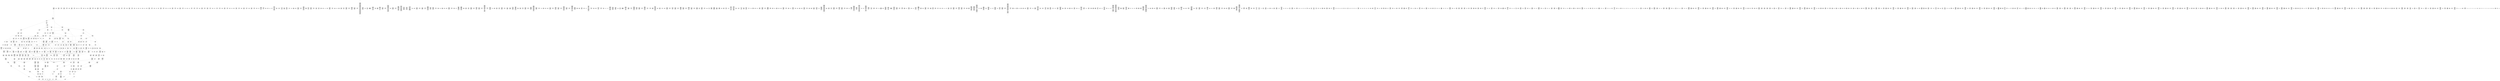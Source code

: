 /* Generated by GvGen v.1.0 (https://www.github.com/stricaud/gvgen) */

digraph G {
compound=true;
   node1 [label="[anywhere]"];
   node2 [label="# 0x0
PUSHX Data
PUSHX Data
MSTORE
PUSHX LogicData
CALLDATASIZE
LT
PUSHX Data
JUMPI
"];
   node3 [label="# 0xd
PUSHX Data
CALLDATALOAD
PUSHX BitData
SHR
PUSHX LogicData
GT
PUSHX Data
JUMPI
"];
   node4 [label="# 0x1e
PUSHX LogicData
GT
PUSHX Data
JUMPI
"];
   node5 [label="# 0x29
PUSHX LogicData
GT
PUSHX Data
JUMPI
"];
   node6 [label="# 0x34
PUSHX LogicData
EQ
PUSHX Data
JUMPI
"];
   node7 [label="# 0x3f
PUSHX LogicData
EQ
PUSHX Data
JUMPI
"];
   node8 [label="# 0x4a
PUSHX LogicData
EQ
PUSHX Data
JUMPI
"];
   node9 [label="# 0x55
PUSHX LogicData
EQ
PUSHX Data
JUMPI
"];
   node10 [label="# 0x60
PUSHX LogicData
EQ
PUSHX Data
JUMPI
"];
   node11 [label="# 0x6b
PUSHX Data
JUMP
"];
   node12 [label="# 0x6f
JUMPDEST
PUSHX LogicData
EQ
PUSHX Data
JUMPI
"];
   node13 [label="# 0x7b
PUSHX LogicData
EQ
PUSHX Data
JUMPI
"];
   node14 [label="# 0x86
PUSHX LogicData
EQ
PUSHX Data
JUMPI
"];
   node15 [label="# 0x91
PUSHX LogicData
EQ
PUSHX Data
JUMPI
"];
   node16 [label="# 0x9c
PUSHX LogicData
EQ
PUSHX Data
JUMPI
"];
   node17 [label="# 0xa7
PUSHX Data
JUMP
"];
   node18 [label="# 0xab
JUMPDEST
PUSHX LogicData
GT
PUSHX Data
JUMPI
"];
   node19 [label="# 0xb7
PUSHX LogicData
EQ
PUSHX Data
JUMPI
"];
   node20 [label="# 0xc2
PUSHX LogicData
EQ
PUSHX Data
JUMPI
"];
   node21 [label="# 0xcd
PUSHX LogicData
EQ
PUSHX Data
JUMPI
"];
   node22 [label="# 0xd8
PUSHX LogicData
EQ
PUSHX Data
JUMPI
"];
   node23 [label="# 0xe3
PUSHX LogicData
EQ
PUSHX Data
JUMPI
"];
   node24 [label="# 0xee
PUSHX Data
JUMP
"];
   node25 [label="# 0xf2
JUMPDEST
PUSHX LogicData
EQ
PUSHX Data
JUMPI
"];
   node26 [label="# 0xfe
PUSHX LogicData
EQ
PUSHX Data
JUMPI
"];
   node27 [label="# 0x109
PUSHX LogicData
EQ
PUSHX Data
JUMPI
"];
   node28 [label="# 0x114
PUSHX LogicData
EQ
PUSHX Data
JUMPI
"];
   node29 [label="# 0x11f
PUSHX LogicData
EQ
PUSHX Data
JUMPI
"];
   node30 [label="# 0x12a
PUSHX Data
JUMP
"];
   node31 [label="# 0x12e
JUMPDEST
PUSHX LogicData
GT
PUSHX Data
JUMPI
"];
   node32 [label="# 0x13a
PUSHX LogicData
GT
PUSHX Data
JUMPI
"];
   node33 [label="# 0x145
PUSHX LogicData
EQ
PUSHX Data
JUMPI
"];
   node34 [label="# 0x150
PUSHX LogicData
EQ
PUSHX Data
JUMPI
"];
   node35 [label="# 0x15b
PUSHX LogicData
EQ
PUSHX Data
JUMPI
"];
   node36 [label="# 0x166
PUSHX LogicData
EQ
PUSHX Data
JUMPI
"];
   node37 [label="# 0x171
PUSHX LogicData
EQ
PUSHX Data
JUMPI
"];
   node38 [label="# 0x17c
PUSHX Data
JUMP
"];
   node39 [label="# 0x180
JUMPDEST
PUSHX LogicData
EQ
PUSHX Data
JUMPI
"];
   node40 [label="# 0x18c
PUSHX LogicData
EQ
PUSHX Data
JUMPI
"];
   node41 [label="# 0x197
PUSHX LogicData
EQ
PUSHX Data
JUMPI
"];
   node42 [label="# 0x1a2
PUSHX LogicData
EQ
PUSHX Data
JUMPI
"];
   node43 [label="# 0x1ad
PUSHX LogicData
EQ
PUSHX Data
JUMPI
"];
   node44 [label="# 0x1b8
PUSHX Data
JUMP
"];
   node45 [label="# 0x1bc
JUMPDEST
PUSHX LogicData
GT
PUSHX Data
JUMPI
"];
   node46 [label="# 0x1c8
PUSHX LogicData
EQ
PUSHX Data
JUMPI
"];
   node47 [label="# 0x1d3
PUSHX LogicData
EQ
PUSHX Data
JUMPI
"];
   node48 [label="# 0x1de
PUSHX LogicData
EQ
PUSHX Data
JUMPI
"];
   node49 [label="# 0x1e9
PUSHX LogicData
EQ
PUSHX Data
JUMPI
"];
   node50 [label="# 0x1f4
PUSHX LogicData
EQ
PUSHX Data
JUMPI
"];
   node51 [label="# 0x1ff
PUSHX Data
JUMP
"];
   node52 [label="# 0x203
JUMPDEST
PUSHX LogicData
EQ
PUSHX Data
JUMPI
"];
   node53 [label="# 0x20f
PUSHX LogicData
EQ
PUSHX Data
JUMPI
"];
   node54 [label="# 0x21a
PUSHX LogicData
EQ
PUSHX Data
JUMPI
"];
   node55 [label="# 0x225
PUSHX LogicData
EQ
PUSHX Data
JUMPI
"];
   node56 [label="# 0x230
PUSHX LogicData
EQ
PUSHX Data
JUMPI
"];
   node57 [label="# 0x23b
JUMPDEST
PUSHX Data
REVERT
"];
   node58 [label="# 0x240
JUMPDEST
CALLVALUE
ISZERO
PUSHX Data
JUMPI
"];
   node59 [label="# 0x248
PUSHX Data
REVERT
"];
   node60 [label="# 0x24c
JUMPDEST
PUSHX Data
PUSHX ArithData
CALLDATASIZE
SUB
ADD
PUSHX Data
PUSHX Data
JUMP
"];
   node61 [label="# 0x262
JUMPDEST
PUSHX Data
JUMP
"];
   node62 [label="# 0x267
JUMPDEST
PUSHX MemData
MLOAD
PUSHX Data
PUSHX Data
JUMP
"];
   node63 [label="# 0x274
JUMPDEST
PUSHX MemData
MLOAD
SUB
RETURN
"];
   node64 [label="# 0x27d
JUMPDEST
CALLVALUE
ISZERO
PUSHX Data
JUMPI
"];
   node65 [label="# 0x285
PUSHX Data
REVERT
"];
   node66 [label="# 0x289
JUMPDEST
PUSHX Data
PUSHX Data
JUMP
"];
   node67 [label="# 0x292
JUMPDEST
PUSHX MemData
MLOAD
PUSHX Data
PUSHX Data
JUMP
"];
   node68 [label="# 0x29f
JUMPDEST
PUSHX MemData
MLOAD
SUB
RETURN
"];
   node69 [label="# 0x2a8
JUMPDEST
CALLVALUE
ISZERO
PUSHX Data
JUMPI
"];
   node70 [label="# 0x2b0
PUSHX Data
REVERT
"];
   node71 [label="# 0x2b4
JUMPDEST
PUSHX Data
PUSHX ArithData
CALLDATASIZE
SUB
ADD
PUSHX Data
PUSHX Data
JUMP
"];
   node72 [label="# 0x2ca
JUMPDEST
PUSHX Data
JUMP
"];
   node73 [label="# 0x2cf
JUMPDEST
PUSHX MemData
MLOAD
PUSHX Data
PUSHX Data
JUMP
"];
   node74 [label="# 0x2dc
JUMPDEST
PUSHX MemData
MLOAD
SUB
RETURN
"];
   node75 [label="# 0x2e5
JUMPDEST
CALLVALUE
ISZERO
PUSHX Data
JUMPI
"];
   node76 [label="# 0x2ed
PUSHX Data
REVERT
"];
   node77 [label="# 0x2f1
JUMPDEST
PUSHX Data
PUSHX ArithData
CALLDATASIZE
SUB
ADD
PUSHX Data
PUSHX Data
JUMP
"];
   node78 [label="# 0x307
JUMPDEST
PUSHX Data
JUMP
"];
   node79 [label="# 0x30c
JUMPDEST
STOP
"];
   node80 [label="# 0x30e
JUMPDEST
CALLVALUE
ISZERO
PUSHX Data
JUMPI
"];
   node81 [label="# 0x316
PUSHX Data
REVERT
"];
   node82 [label="# 0x31a
JUMPDEST
PUSHX Data
PUSHX Data
JUMP
"];
   node83 [label="# 0x323
JUMPDEST
PUSHX MemData
MLOAD
PUSHX Data
PUSHX Data
JUMP
"];
   node84 [label="# 0x330
JUMPDEST
PUSHX MemData
MLOAD
SUB
RETURN
"];
   node85 [label="# 0x339
JUMPDEST
CALLVALUE
ISZERO
PUSHX Data
JUMPI
"];
   node86 [label="# 0x341
PUSHX Data
REVERT
"];
   node87 [label="# 0x345
JUMPDEST
PUSHX Data
PUSHX ArithData
CALLDATASIZE
SUB
ADD
PUSHX Data
PUSHX Data
JUMP
"];
   node88 [label="# 0x35b
JUMPDEST
PUSHX Data
JUMP
"];
   node89 [label="# 0x360
JUMPDEST
STOP
"];
   node90 [label="# 0x362
JUMPDEST
PUSHX Data
PUSHX ArithData
CALLDATASIZE
SUB
ADD
PUSHX Data
PUSHX Data
JUMP
"];
   node91 [label="# 0x377
JUMPDEST
PUSHX Data
JUMP
"];
   node92 [label="# 0x37c
JUMPDEST
PUSHX MemData
MLOAD
PUSHX Data
PUSHX Data
JUMP
"];
   node93 [label="# 0x389
JUMPDEST
PUSHX MemData
MLOAD
SUB
RETURN
"];
   node94 [label="# 0x392
JUMPDEST
CALLVALUE
ISZERO
PUSHX Data
JUMPI
"];
   node95 [label="# 0x39a
PUSHX Data
REVERT
"];
   node96 [label="# 0x39e
JUMPDEST
PUSHX Data
PUSHX ArithData
CALLDATASIZE
SUB
ADD
PUSHX Data
PUSHX Data
JUMP
"];
   node97 [label="# 0x3b4
JUMPDEST
PUSHX Data
JUMP
"];
   node98 [label="# 0x3b9
JUMPDEST
PUSHX MemData
MLOAD
PUSHX Data
PUSHX Data
JUMP
"];
   node99 [label="# 0x3c6
JUMPDEST
PUSHX MemData
MLOAD
SUB
RETURN
"];
   node100 [label="# 0x3cf
JUMPDEST
CALLVALUE
ISZERO
PUSHX Data
JUMPI
"];
   node101 [label="# 0x3d7
PUSHX Data
REVERT
"];
   node102 [label="# 0x3db
JUMPDEST
PUSHX Data
PUSHX Data
JUMP
"];
   node103 [label="# 0x3e4
JUMPDEST
PUSHX MemData
MLOAD
PUSHX Data
PUSHX Data
JUMP
"];
   node104 [label="# 0x3f1
JUMPDEST
PUSHX MemData
MLOAD
SUB
RETURN
"];
   node105 [label="# 0x3fa
JUMPDEST
CALLVALUE
ISZERO
PUSHX Data
JUMPI
"];
   node106 [label="# 0x402
PUSHX Data
REVERT
"];
   node107 [label="# 0x406
JUMPDEST
PUSHX Data
PUSHX Data
JUMP
"];
   node108 [label="# 0x40f
JUMPDEST
PUSHX MemData
MLOAD
PUSHX Data
PUSHX Data
JUMP
"];
   node109 [label="# 0x41c
JUMPDEST
PUSHX MemData
MLOAD
SUB
RETURN
"];
   node110 [label="# 0x425
JUMPDEST
CALLVALUE
ISZERO
PUSHX Data
JUMPI
"];
   node111 [label="# 0x42d
PUSHX Data
REVERT
"];
   node112 [label="# 0x431
JUMPDEST
PUSHX Data
PUSHX ArithData
CALLDATASIZE
SUB
ADD
PUSHX Data
PUSHX Data
JUMP
"];
   node113 [label="# 0x447
JUMPDEST
PUSHX Data
JUMP
"];
   node114 [label="# 0x44c
JUMPDEST
STOP
"];
   node115 [label="# 0x44e
JUMPDEST
CALLVALUE
ISZERO
PUSHX Data
JUMPI
"];
   node116 [label="# 0x456
PUSHX Data
REVERT
"];
   node117 [label="# 0x45a
JUMPDEST
PUSHX Data
PUSHX ArithData
CALLDATASIZE
SUB
ADD
PUSHX Data
PUSHX Data
JUMP
"];
   node118 [label="# 0x470
JUMPDEST
PUSHX Data
JUMP
"];
   node119 [label="# 0x475
JUMPDEST
STOP
"];
   node120 [label="# 0x477
JUMPDEST
CALLVALUE
ISZERO
PUSHX Data
JUMPI
"];
   node121 [label="# 0x47f
PUSHX Data
REVERT
"];
   node122 [label="# 0x483
JUMPDEST
PUSHX Data
PUSHX ArithData
CALLDATASIZE
SUB
ADD
PUSHX Data
PUSHX Data
JUMP
"];
   node123 [label="# 0x499
JUMPDEST
PUSHX Data
JUMP
"];
   node124 [label="# 0x49e
JUMPDEST
PUSHX MemData
MLOAD
PUSHX Data
PUSHX Data
JUMP
"];
   node125 [label="# 0x4ab
JUMPDEST
PUSHX MemData
MLOAD
SUB
RETURN
"];
   node126 [label="# 0x4b4
JUMPDEST
CALLVALUE
ISZERO
PUSHX Data
JUMPI
"];
   node127 [label="# 0x4bc
PUSHX Data
REVERT
"];
   node128 [label="# 0x4c0
JUMPDEST
PUSHX Data
PUSHX Data
JUMP
"];
   node129 [label="# 0x4c9
JUMPDEST
PUSHX MemData
MLOAD
PUSHX Data
PUSHX Data
JUMP
"];
   node130 [label="# 0x4d6
JUMPDEST
PUSHX MemData
MLOAD
SUB
RETURN
"];
   node131 [label="# 0x4df
JUMPDEST
CALLVALUE
ISZERO
PUSHX Data
JUMPI
"];
   node132 [label="# 0x4e7
PUSHX Data
REVERT
"];
   node133 [label="# 0x4eb
JUMPDEST
PUSHX Data
PUSHX ArithData
CALLDATASIZE
SUB
ADD
PUSHX Data
PUSHX Data
JUMP
"];
   node134 [label="# 0x501
JUMPDEST
PUSHX Data
JUMP
"];
   node135 [label="# 0x506
JUMPDEST
PUSHX MemData
MLOAD
PUSHX Data
PUSHX Data
JUMP
"];
   node136 [label="# 0x513
JUMPDEST
PUSHX MemData
MLOAD
SUB
RETURN
"];
   node137 [label="# 0x51c
JUMPDEST
CALLVALUE
ISZERO
PUSHX Data
JUMPI
"];
   node138 [label="# 0x524
PUSHX Data
REVERT
"];
   node139 [label="# 0x528
JUMPDEST
PUSHX Data
PUSHX ArithData
CALLDATASIZE
SUB
ADD
PUSHX Data
PUSHX Data
JUMP
"];
   node140 [label="# 0x53e
JUMPDEST
PUSHX Data
JUMP
"];
   node141 [label="# 0x543
JUMPDEST
STOP
"];
   node142 [label="# 0x545
JUMPDEST
CALLVALUE
ISZERO
PUSHX Data
JUMPI
"];
   node143 [label="# 0x54d
PUSHX Data
REVERT
"];
   node144 [label="# 0x551
JUMPDEST
PUSHX Data
PUSHX ArithData
CALLDATASIZE
SUB
ADD
PUSHX Data
PUSHX Data
JUMP
"];
   node145 [label="# 0x567
JUMPDEST
PUSHX Data
JUMP
"];
   node146 [label="# 0x56c
JUMPDEST
STOP
"];
   node147 [label="# 0x56e
JUMPDEST
CALLVALUE
ISZERO
PUSHX Data
JUMPI
"];
   node148 [label="# 0x576
PUSHX Data
REVERT
"];
   node149 [label="# 0x57a
JUMPDEST
PUSHX Data
PUSHX ArithData
CALLDATASIZE
SUB
ADD
PUSHX Data
PUSHX Data
JUMP
"];
   node150 [label="# 0x590
JUMPDEST
PUSHX Data
JUMP
"];
   node151 [label="# 0x595
JUMPDEST
STOP
"];
   node152 [label="# 0x597
JUMPDEST
CALLVALUE
ISZERO
PUSHX Data
JUMPI
"];
   node153 [label="# 0x59f
PUSHX Data
REVERT
"];
   node154 [label="# 0x5a3
JUMPDEST
PUSHX Data
PUSHX ArithData
CALLDATASIZE
SUB
ADD
PUSHX Data
PUSHX Data
JUMP
"];
   node155 [label="# 0x5b9
JUMPDEST
PUSHX Data
JUMP
"];
   node156 [label="# 0x5be
JUMPDEST
PUSHX MemData
MLOAD
PUSHX Data
PUSHX Data
JUMP
"];
   node157 [label="# 0x5cb
JUMPDEST
PUSHX MemData
MLOAD
SUB
RETURN
"];
   node158 [label="# 0x5d4
JUMPDEST
CALLVALUE
ISZERO
PUSHX Data
JUMPI
"];
   node159 [label="# 0x5dc
PUSHX Data
REVERT
"];
   node160 [label="# 0x5e0
JUMPDEST
PUSHX Data
PUSHX ArithData
CALLDATASIZE
SUB
ADD
PUSHX Data
PUSHX Data
JUMP
"];
   node161 [label="# 0x5f6
JUMPDEST
PUSHX Data
JUMP
"];
   node162 [label="# 0x5fb
JUMPDEST
STOP
"];
   node163 [label="# 0x5fd
JUMPDEST
CALLVALUE
ISZERO
PUSHX Data
JUMPI
"];
   node164 [label="# 0x605
PUSHX Data
REVERT
"];
   node165 [label="# 0x609
JUMPDEST
PUSHX Data
PUSHX ArithData
CALLDATASIZE
SUB
ADD
PUSHX Data
PUSHX Data
JUMP
"];
   node166 [label="# 0x61f
JUMPDEST
PUSHX Data
JUMP
"];
   node167 [label="# 0x624
JUMPDEST
PUSHX MemData
MLOAD
PUSHX Data
PUSHX Data
JUMP
"];
   node168 [label="# 0x631
JUMPDEST
PUSHX MemData
MLOAD
SUB
RETURN
"];
   node169 [label="# 0x63a
JUMPDEST
CALLVALUE
ISZERO
PUSHX Data
JUMPI
"];
   node170 [label="# 0x642
PUSHX Data
REVERT
"];
   node171 [label="# 0x646
JUMPDEST
PUSHX Data
PUSHX ArithData
CALLDATASIZE
SUB
ADD
PUSHX Data
PUSHX Data
JUMP
"];
   node172 [label="# 0x65c
JUMPDEST
PUSHX Data
JUMP
"];
   node173 [label="# 0x661
JUMPDEST
STOP
"];
   node174 [label="# 0x663
JUMPDEST
CALLVALUE
ISZERO
PUSHX Data
JUMPI
"];
   node175 [label="# 0x66b
PUSHX Data
REVERT
"];
   node176 [label="# 0x66f
JUMPDEST
PUSHX Data
PUSHX ArithData
CALLDATASIZE
SUB
ADD
PUSHX Data
PUSHX Data
JUMP
"];
   node177 [label="# 0x685
JUMPDEST
PUSHX Data
JUMP
"];
   node178 [label="# 0x68a
JUMPDEST
PUSHX MemData
MLOAD
PUSHX Data
PUSHX Data
JUMP
"];
   node179 [label="# 0x697
JUMPDEST
PUSHX MemData
MLOAD
SUB
RETURN
"];
   node180 [label="# 0x6a0
JUMPDEST
CALLVALUE
ISZERO
PUSHX Data
JUMPI
"];
   node181 [label="# 0x6a8
PUSHX Data
REVERT
"];
   node182 [label="# 0x6ac
JUMPDEST
PUSHX Data
PUSHX ArithData
CALLDATASIZE
SUB
ADD
PUSHX Data
PUSHX Data
JUMP
"];
   node183 [label="# 0x6c2
JUMPDEST
PUSHX Data
JUMP
"];
   node184 [label="# 0x6c7
JUMPDEST
PUSHX MemData
MLOAD
PUSHX Data
PUSHX Data
JUMP
"];
   node185 [label="# 0x6d4
JUMPDEST
PUSHX MemData
MLOAD
SUB
RETURN
"];
   node186 [label="# 0x6dd
JUMPDEST
CALLVALUE
ISZERO
PUSHX Data
JUMPI
"];
   node187 [label="# 0x6e5
PUSHX Data
REVERT
"];
   node188 [label="# 0x6e9
JUMPDEST
PUSHX Data
PUSHX Data
JUMP
"];
   node189 [label="# 0x6f2
JUMPDEST
STOP
"];
   node190 [label="# 0x6f4
JUMPDEST
CALLVALUE
ISZERO
PUSHX Data
JUMPI
"];
   node191 [label="# 0x6fc
PUSHX Data
REVERT
"];
   node192 [label="# 0x700
JUMPDEST
PUSHX Data
PUSHX ArithData
CALLDATASIZE
SUB
ADD
PUSHX Data
PUSHX Data
JUMP
"];
   node193 [label="# 0x716
JUMPDEST
PUSHX Data
JUMP
"];
   node194 [label="# 0x71b
JUMPDEST
STOP
"];
   node195 [label="# 0x71d
JUMPDEST
CALLVALUE
ISZERO
PUSHX Data
JUMPI
"];
   node196 [label="# 0x725
PUSHX Data
REVERT
"];
   node197 [label="# 0x729
JUMPDEST
PUSHX Data
PUSHX Data
JUMP
"];
   node198 [label="# 0x732
JUMPDEST
PUSHX MemData
MLOAD
PUSHX Data
PUSHX Data
JUMP
"];
   node199 [label="# 0x73f
JUMPDEST
PUSHX MemData
MLOAD
SUB
RETURN
"];
   node200 [label="# 0x748
JUMPDEST
CALLVALUE
ISZERO
PUSHX Data
JUMPI
"];
   node201 [label="# 0x750
PUSHX Data
REVERT
"];
   node202 [label="# 0x754
JUMPDEST
PUSHX Data
PUSHX Data
JUMP
"];
   node203 [label="# 0x75d
JUMPDEST
PUSHX MemData
MLOAD
PUSHX Data
PUSHX Data
JUMP
"];
   node204 [label="# 0x76a
JUMPDEST
PUSHX MemData
MLOAD
SUB
RETURN
"];
   node205 [label="# 0x773
JUMPDEST
CALLVALUE
ISZERO
PUSHX Data
JUMPI
"];
   node206 [label="# 0x77b
PUSHX Data
REVERT
"];
   node207 [label="# 0x77f
JUMPDEST
PUSHX Data
PUSHX Data
JUMP
"];
   node208 [label="# 0x788
JUMPDEST
PUSHX MemData
MLOAD
PUSHX Data
PUSHX Data
JUMP
"];
   node209 [label="# 0x795
JUMPDEST
PUSHX MemData
MLOAD
SUB
RETURN
"];
   node210 [label="# 0x79e
JUMPDEST
CALLVALUE
ISZERO
PUSHX Data
JUMPI
"];
   node211 [label="# 0x7a6
PUSHX Data
REVERT
"];
   node212 [label="# 0x7aa
JUMPDEST
PUSHX Data
PUSHX ArithData
CALLDATASIZE
SUB
ADD
PUSHX Data
PUSHX Data
JUMP
"];
   node213 [label="# 0x7c0
JUMPDEST
PUSHX Data
JUMP
"];
   node214 [label="# 0x7c5
JUMPDEST
PUSHX MemData
MLOAD
PUSHX Data
PUSHX Data
JUMP
"];
   node215 [label="# 0x7d2
JUMPDEST
PUSHX MemData
MLOAD
SUB
RETURN
"];
   node216 [label="# 0x7db
JUMPDEST
CALLVALUE
ISZERO
PUSHX Data
JUMPI
"];
   node217 [label="# 0x7e3
PUSHX Data
REVERT
"];
   node218 [label="# 0x7e7
JUMPDEST
PUSHX Data
PUSHX Data
JUMP
"];
   node219 [label="# 0x7f0
JUMPDEST
PUSHX MemData
MLOAD
PUSHX Data
PUSHX Data
JUMP
"];
   node220 [label="# 0x7fd
JUMPDEST
PUSHX MemData
MLOAD
SUB
RETURN
"];
   node221 [label="# 0x806
JUMPDEST
CALLVALUE
ISZERO
PUSHX Data
JUMPI
"];
   node222 [label="# 0x80e
PUSHX Data
REVERT
"];
   node223 [label="# 0x812
JUMPDEST
PUSHX Data
PUSHX ArithData
CALLDATASIZE
SUB
ADD
PUSHX Data
PUSHX Data
JUMP
"];
   node224 [label="# 0x828
JUMPDEST
PUSHX Data
JUMP
"];
   node225 [label="# 0x82d
JUMPDEST
STOP
"];
   node226 [label="# 0x82f
JUMPDEST
CALLVALUE
ISZERO
PUSHX Data
JUMPI
"];
   node227 [label="# 0x837
PUSHX Data
REVERT
"];
   node228 [label="# 0x83b
JUMPDEST
PUSHX Data
PUSHX Data
JUMP
"];
   node229 [label="# 0x844
JUMPDEST
PUSHX MemData
MLOAD
PUSHX Data
PUSHX Data
JUMP
"];
   node230 [label="# 0x851
JUMPDEST
PUSHX MemData
MLOAD
SUB
RETURN
"];
   node231 [label="# 0x85a
JUMPDEST
CALLVALUE
ISZERO
PUSHX Data
JUMPI
"];
   node232 [label="# 0x862
PUSHX Data
REVERT
"];
   node233 [label="# 0x866
JUMPDEST
PUSHX Data
PUSHX Data
JUMP
"];
   node234 [label="# 0x86f
JUMPDEST
PUSHX MemData
MLOAD
PUSHX Data
PUSHX Data
JUMP
"];
   node235 [label="# 0x87c
JUMPDEST
PUSHX MemData
MLOAD
SUB
RETURN
"];
   node236 [label="# 0x885
JUMPDEST
CALLVALUE
ISZERO
PUSHX Data
JUMPI
"];
   node237 [label="# 0x88d
PUSHX Data
REVERT
"];
   node238 [label="# 0x891
JUMPDEST
PUSHX Data
PUSHX ArithData
CALLDATASIZE
SUB
ADD
PUSHX Data
PUSHX Data
JUMP
"];
   node239 [label="# 0x8a7
JUMPDEST
PUSHX Data
JUMP
"];
   node240 [label="# 0x8ac
JUMPDEST
PUSHX MemData
MLOAD
PUSHX Data
PUSHX Data
JUMP
"];
   node241 [label="# 0x8ba
JUMPDEST
PUSHX MemData
MLOAD
SUB
RETURN
"];
   node242 [label="# 0x8c3
JUMPDEST
CALLVALUE
ISZERO
PUSHX Data
JUMPI
"];
   node243 [label="# 0x8cb
PUSHX Data
REVERT
"];
   node244 [label="# 0x8cf
JUMPDEST
PUSHX Data
PUSHX ArithData
CALLDATASIZE
SUB
ADD
PUSHX Data
PUSHX Data
JUMP
"];
   node245 [label="# 0x8e5
JUMPDEST
PUSHX Data
JUMP
"];
   node246 [label="# 0x8ea
JUMPDEST
STOP
"];
   node247 [label="# 0x8ec
JUMPDEST
CALLVALUE
ISZERO
PUSHX Data
JUMPI
"];
   node248 [label="# 0x8f4
PUSHX Data
REVERT
"];
   node249 [label="# 0x8f8
JUMPDEST
PUSHX Data
PUSHX ArithData
CALLDATASIZE
SUB
ADD
PUSHX Data
PUSHX Data
JUMP
"];
   node250 [label="# 0x90e
JUMPDEST
PUSHX Data
JUMP
"];
   node251 [label="# 0x913
JUMPDEST
PUSHX MemData
MLOAD
PUSHX Data
PUSHX Data
JUMP
"];
   node252 [label="# 0x920
JUMPDEST
PUSHX MemData
MLOAD
SUB
RETURN
"];
   node253 [label="# 0x929
JUMPDEST
CALLVALUE
ISZERO
PUSHX Data
JUMPI
"];
   node254 [label="# 0x931
PUSHX Data
REVERT
"];
   node255 [label="# 0x935
JUMPDEST
PUSHX Data
PUSHX ArithData
CALLDATASIZE
SUB
ADD
PUSHX Data
PUSHX Data
JUMP
"];
   node256 [label="# 0x94b
JUMPDEST
PUSHX Data
JUMP
"];
   node257 [label="# 0x950
JUMPDEST
PUSHX MemData
MLOAD
PUSHX Data
PUSHX Data
JUMP
"];
   node258 [label="# 0x95d
JUMPDEST
PUSHX MemData
MLOAD
SUB
RETURN
"];
   node259 [label="# 0x966
JUMPDEST
CALLVALUE
ISZERO
PUSHX Data
JUMPI
"];
   node260 [label="# 0x96e
PUSHX Data
REVERT
"];
   node261 [label="# 0x972
JUMPDEST
PUSHX Data
PUSHX ArithData
CALLDATASIZE
SUB
ADD
PUSHX Data
PUSHX Data
JUMP
"];
   node262 [label="# 0x988
JUMPDEST
PUSHX Data
JUMP
"];
   node263 [label="# 0x98d
JUMPDEST
PUSHX MemData
MLOAD
PUSHX Data
PUSHX Data
JUMP
"];
   node264 [label="# 0x99a
JUMPDEST
PUSHX MemData
MLOAD
SUB
RETURN
"];
   node265 [label="# 0x9a3
JUMPDEST
CALLVALUE
ISZERO
PUSHX Data
JUMPI
"];
   node266 [label="# 0x9ab
PUSHX Data
REVERT
"];
   node267 [label="# 0x9af
JUMPDEST
PUSHX Data
PUSHX ArithData
CALLDATASIZE
SUB
ADD
PUSHX Data
PUSHX Data
JUMP
"];
   node268 [label="# 0x9c5
JUMPDEST
PUSHX Data
JUMP
"];
   node269 [label="# 0x9ca
JUMPDEST
STOP
"];
   node270 [label="# 0x9cc
JUMPDEST
PUSHX Data
PUSHX BitData
PUSHX BitData
NOT
AND
PUSHX BitData
NOT
AND
EQ
PUSHX Data
JUMPI
"];
   node271 [label="# 0xa35
PUSHX BitData
PUSHX BitData
NOT
AND
PUSHX BitData
NOT
AND
EQ
"];
   node272 [label="# 0xa97
JUMPDEST
PUSHX Data
JUMPI
"];
   node273 [label="# 0xa9d
PUSHX Data
PUSHX Data
JUMP
"];
   node274 [label="# 0xaa6
JUMPDEST
"];
   node275 [label="# 0xaa7
JUMPDEST
JUMP
"];
   node276 [label="# 0xaae
JUMPDEST
PUSHX Data
PUSHX StorData
SLOAD
PUSHX Data
PUSHX Data
JUMP
"];
   node277 [label="# 0xabd
JUMPDEST
PUSHX ArithData
ADD
PUSHX ArithData
DIV
MUL
PUSHX ArithData
ADD
PUSHX MemData
MLOAD
ADD
PUSHX Data
MSTORE
MSTORE
PUSHX ArithData
ADD
SLOAD
PUSHX Data
PUSHX Data
JUMP
"];
   node278 [label="# 0xae9
JUMPDEST
ISZERO
PUSHX Data
JUMPI
"];
   node279 [label="# 0xaf0
PUSHX LogicData
LT
PUSHX Data
JUMPI
"];
   node280 [label="# 0xaf8
PUSHX ArithData
SLOAD
DIV
MUL
MSTORE
PUSHX ArithData
ADD
PUSHX Data
JUMP
"];
   node281 [label="# 0xb0b
JUMPDEST
ADD
PUSHX Data
MSTORE
PUSHX Data
PUSHX Data
SHA3
"];
   node282 [label="# 0xb19
JUMPDEST
SLOAD
MSTORE
PUSHX ArithData
ADD
PUSHX ArithData
ADD
GT
PUSHX Data
JUMPI
"];
   node283 [label="# 0xb2d
SUB
PUSHX BitData
AND
ADD
"];
   node284 [label="# 0xb36
JUMPDEST
JUMP
"];
   node285 [label="# 0xb40
JUMPDEST
PUSHX Data
PUSHX Data
PUSHX Data
JUMP
"];
   node286 [label="# 0xb4b
JUMPDEST
PUSHX Data
JUMPI
"];
   node287 [label="# 0xb50
PUSHX MemData
MLOAD
PUSHX Data
MSTORE
PUSHX ArithData
ADD
PUSHX Data
PUSHX Data
JUMP
"];
   node288 [label="# 0xb81
JUMPDEST
PUSHX MemData
MLOAD
SUB
REVERT
"];
   node289 [label="# 0xb8a
JUMPDEST
PUSHX Data
PUSHX ArithData
MSTORE
PUSHX ArithData
ADD
MSTORE
PUSHX ArithData
ADD
PUSHX Data
SHA3
PUSHX ArithData
SLOAD
PUSHX ArithData
EXP
DIV
PUSHX BitData
AND
JUMP
"];
   node290 [label="# 0xbc5
JUMPDEST
PUSHX Data
PUSHX Data
PUSHX Data
JUMP
"];
   node291 [label="# 0xbd0
JUMPDEST
PUSHX BitData
AND
PUSHX BitData
AND
EQ
ISZERO
PUSHX Data
JUMPI
"];
   node292 [label="# 0xc07
PUSHX MemData
MLOAD
PUSHX Data
MSTORE
PUSHX ArithData
ADD
PUSHX Data
PUSHX Data
JUMP
"];
   node293 [label="# 0xc38
JUMPDEST
PUSHX MemData
MLOAD
SUB
REVERT
"];
   node294 [label="# 0xc41
JUMPDEST
PUSHX BitData
AND
PUSHX Data
PUSHX Data
JUMP
"];
   node295 [label="# 0xc60
JUMPDEST
PUSHX BitData
AND
EQ
PUSHX Data
JUMPI
"];
   node296 [label="# 0xc7d
PUSHX Data
PUSHX Data
PUSHX Data
JUMP
"];
   node297 [label="# 0xc89
JUMPDEST
PUSHX Data
JUMP
"];
   node298 [label="# 0xc8e
JUMPDEST
"];
   node299 [label="# 0xc8f
JUMPDEST
PUSHX Data
JUMPI
"];
   node300 [label="# 0xc94
PUSHX MemData
MLOAD
PUSHX Data
MSTORE
PUSHX ArithData
ADD
PUSHX Data
PUSHX Data
JUMP
"];
   node301 [label="# 0xcc5
JUMPDEST
PUSHX MemData
MLOAD
SUB
REVERT
"];
   node302 [label="# 0xcce
JUMPDEST
PUSHX Data
PUSHX Data
JUMP
"];
   node303 [label="# 0xcd8
JUMPDEST
JUMP
"];
   node304 [label="# 0xcdd
JUMPDEST
PUSHX StorData
PUSHX ArithData
SLOAD
PUSHX ArithData
EXP
DIV
PUSHX BitData
AND
JUMP
"];
   node305 [label="# 0xcf7
JUMPDEST
PUSHX Data
PUSHX Data
JUMP
"];
   node306 [label="# 0xcff
JUMPDEST
PUSHX BitData
AND
PUSHX Data
PUSHX Data
JUMP
"];
   node307 [label="# 0xd1d
JUMPDEST
PUSHX BitData
AND
EQ
PUSHX Data
JUMPI
"];
   node308 [label="# 0xd39
PUSHX MemData
MLOAD
PUSHX Data
MSTORE
PUSHX ArithData
ADD
PUSHX Data
PUSHX Data
JUMP
"];
   node309 [label="# 0xd6a
JUMPDEST
PUSHX MemData
MLOAD
SUB
REVERT
"];
   node310 [label="# 0xd73
JUMPDEST
PUSHX StorData
PUSHX ArithData
SLOAD
PUSHX ArithData
EXP
DIV
PUSHX BitData
AND
ISZERO
PUSHX Data
JUMPI
"];
   node311 [label="# 0xd89
PUSHX MemData
MLOAD
PUSHX Data
MSTORE
PUSHX ArithData
ADD
PUSHX Data
PUSHX Data
JUMP
"];
   node312 [label="# 0xdba
JUMPDEST
PUSHX MemData
MLOAD
SUB
REVERT
"];
   node313 [label="# 0xdc3
JUMPDEST
PUSHX BitData
AND
PUSHX Data
SSTORE
PUSHX StorData
PUSHX ArithData
SLOAD
PUSHX ArithData
EXP
DIV
PUSHX BitData
AND
PUSHX BitData
AND
PUSHX BitData
PUSHX StorData
SLOAD
PUSHX StorData
PUSHX ArithData
SLOAD
PUSHX ArithData
EXP
DIV
PUSHX BitData
AND
PUSHX StorData
PUSHX ArithData
SLOAD
PUSHX ArithData
EXP
DIV
PUSHX BitData
AND
PUSHX StorData
PUSHX ArithData
SLOAD
PUSHX ArithData
EXP
DIV
PUSHX BitData
AND
PUSHX StorData
PUSHX ArithData
SLOAD
PUSHX ArithData
EXP
DIV
PUSHX BitData
AND
PUSHX MemData
MLOAD
PUSHX BitData
AND
PUSHX BitData
SHL
MSTORE
PUSHX ArithData
ADD
PUSHX Data
PUSHX Data
JUMP
"];
   node314 [label="# 0xe7d
JUMPDEST
PUSHX Data
PUSHX MemData
MLOAD
SUB
PUSHX Data
EXTCODESIZE
ISZERO
ISZERO
PUSHX Data
JUMPI
"];
   node315 [label="# 0xe93
PUSHX Data
REVERT
"];
   node316 [label="# 0xe97
JUMPDEST
GAS
CALL
ISZERO
ISZERO
PUSHX Data
JUMPI
"];
   node317 [label="# 0xea2
RETURNDATASIZE
PUSHX Data
RETURNDATACOPY
RETURNDATASIZE
PUSHX Data
REVERT
"];
   node318 [label="# 0xeab
JUMPDEST
PUSHX MemData
MLOAD
RETURNDATASIZE
PUSHX BitData
NOT
PUSHX ArithData
ADD
AND
ADD
PUSHX Data
MSTORE
ADD
PUSHX Data
PUSHX Data
JUMP
"];
   node319 [label="# 0xecf
JUMPDEST
PUSHX Data
SSTORE
JUMP
"];
   node320 [label="# 0xed8
JUMPDEST
PUSHX Data
PUSHX Data
PUSHX Data
PUSHX Data
JUMP
"];
   node321 [label="# 0xee5
JUMPDEST
PUSHX Data
CALLDATALOAD
PUSHX BitData
AND
PUSHX BitData
NOT
AND
PUSHX BitData
NOT
AND
EQ
ISZERO
PUSHX Data
JUMPI
"];
   node322 [label="# 0xf52
PUSHX MemData
MLOAD
PUSHX Data
MSTORE
PUSHX ArithData
ADD
PUSHX Data
PUSHX Data
JUMP
"];
   node323 [label="# 0xf83
JUMPDEST
PUSHX MemData
MLOAD
SUB
REVERT
"];
   node324 [label="# 0xf8c
JUMPDEST
PUSHX Data
PUSHX MemData
MLOAD
PUSHX ArithData
ADD
PUSHX Data
MSTORE
PUSHX Data
PUSHX ArithData
PUSHX BitData
AND
PUSHX BitData
AND
MSTORE
PUSHX ArithData
ADD
MSTORE
PUSHX ArithData
ADD
PUSHX Data
SHA3
SLOAD
MSTORE
PUSHX ArithData
ADD
PUSHX BitData
AND
MSTORE
PUSHX ArithData
ADD
MSTORE
PUSHX Data
PUSHX Data
JUMP
"];
   node325 [label="# 0x100d
JUMPDEST
PUSHX Data
JUMPI
"];
   node326 [label="# 0x1012
PUSHX MemData
MLOAD
PUSHX Data
MSTORE
PUSHX ArithData
ADD
PUSHX Data
PUSHX Data
JUMP
"];
   node327 [label="# 0x1043
JUMPDEST
PUSHX MemData
MLOAD
SUB
REVERT
"];
   node328 [label="# 0x104c
JUMPDEST
PUSHX Data
PUSHX Data
PUSHX Data
PUSHX ArithData
PUSHX BitData
AND
PUSHX BitData
AND
MSTORE
PUSHX ArithData
ADD
MSTORE
PUSHX ArithData
ADD
PUSHX Data
SHA3
SLOAD
PUSHX BitData
PUSHX BitData
AND
JUMP
"];
   node329 [label="# 0x109f
JUMPDEST
PUSHX Data
PUSHX ArithData
PUSHX BitData
AND
PUSHX BitData
AND
MSTORE
PUSHX ArithData
ADD
MSTORE
PUSHX ArithData
ADD
PUSHX Data
SHA3
SSTORE
PUSHX Data
ADDRESS
PUSHX BitData
AND
PUSHX MemData
MLOAD
PUSHX ArithData
ADD
PUSHX Data
PUSHX Data
JUMP
"];
   node330 [label="# 0x110f
JUMPDEST
PUSHX MemData
MLOAD
PUSHX ArithData
SUB
SUB
MSTORE
PUSHX Data
MSTORE
PUSHX MemData
MLOAD
PUSHX Data
PUSHX Data
JUMP
"];
   node331 [label="# 0x112b
JUMPDEST
PUSHX Data
PUSHX MemData
MLOAD
SUB
PUSHX Data
GAS
CALL
RETURNDATASIZE
PUSHX LogicData
EQ
PUSHX Data
JUMPI
"];
   node332 [label="# 0x1147
PUSHX MemData
MLOAD
PUSHX BitData
NOT
PUSHX ArithData
RETURNDATASIZE
ADD
AND
ADD
PUSHX Data
MSTORE
RETURNDATASIZE
MSTORE
RETURNDATASIZE
PUSHX Data
PUSHX ArithData
ADD
RETURNDATACOPY
PUSHX Data
JUMP
"];
   node333 [label="# 0x1168
JUMPDEST
PUSHX Data
"];
   node334 [label="# 0x116d
JUMPDEST
PUSHX Data
JUMPI
"];
   node335 [label="# 0x117a
PUSHX MemData
MLOAD
PUSHX Data
MSTORE
PUSHX ArithData
ADD
PUSHX Data
PUSHX Data
JUMP
"];
   node336 [label="# 0x11ac
JUMPDEST
PUSHX MemData
MLOAD
SUB
REVERT
"];
   node337 [label="# 0x11b5
JUMPDEST
PUSHX Data
CALLER
PUSHX MemData
MLOAD
PUSHX Data
PUSHX Data
JUMP
"];
   node338 [label="# 0x11e9
JUMPDEST
PUSHX MemData
MLOAD
SUB
LOGX
JUMP
"];
   node339 [label="# 0x1201
JUMPDEST
PUSHX Data
PUSHX Data
PUSHX ArithData
MSTORE
PUSHX ArithData
ADD
MSTORE
PUSHX ArithData
ADD
PUSHX Data
SHA3
PUSHX ArithData
SLOAD
PUSHX ArithData
EXP
DIV
PUSHX BitData
AND
JUMP
"];
   node340 [label="# 0x122b
JUMPDEST
PUSHX StorData
SLOAD
JUMP
"];
   node341 [label="# 0x1231
JUMPDEST
PUSHX StorData
PUSHX ArithData
SLOAD
PUSHX ArithData
EXP
DIV
PUSHX BitData
AND
JUMP
"];
   node342 [label="# 0x1257
JUMPDEST
PUSHX BitData
PUSHX BitData
AND
CALLER
PUSHX BitData
AND
EQ
PUSHX Data
JUMPI
"];
   node343 [label="# 0x12ab
CALLER
PUSHX Data
PUSHX MemData
MLOAD
PUSHX Data
MSTORE
PUSHX ArithData
ADD
PUSHX Data
PUSHX Data
JUMP
"];
   node344 [label="# 0x1300
JUMPDEST
PUSHX MemData
MLOAD
SUB
REVERT
"];
   node345 [label="# 0x1309
JUMPDEST
PUSHX Data
PUSHX Data
JUMP
"];
   node346 [label="# 0x1313
JUMPDEST
JUMP
"];
   node347 [label="# 0x1317
JUMPDEST
PUSHX Data
PUSHX Data
PUSHX Data
JUMP
"];
   node348 [label="# 0x1322
JUMPDEST
PUSHX Data
JUMP
"];
   node349 [label="# 0x1328
JUMPDEST
PUSHX Data
JUMPI
"];
   node350 [label="# 0x132d
PUSHX MemData
MLOAD
PUSHX Data
MSTORE
PUSHX ArithData
ADD
PUSHX Data
PUSHX Data
JUMP
"];
   node351 [label="# 0x135e
JUMPDEST
PUSHX MemData
MLOAD
SUB
REVERT
"];
   node352 [label="# 0x1367
JUMPDEST
PUSHX Data
PUSHX Data
JUMP
"];
   node353 [label="# 0x1372
JUMPDEST
JUMP
"];
   node354 [label="# 0x1377
JUMPDEST
PUSHX Data
PUSHX Data
MSTORE
PUSHX Data
MSTORE
PUSHX Data
PUSHX Data
SHA3
PUSHX ArithData
SLOAD
PUSHX ArithData
EXP
DIV
PUSHX BitData
AND
JUMP
"];
   node355 [label="# 0x1397
JUMPDEST
PUSHX Data
JUMP
"];
   node356 [label="# 0x139d
JUMPDEST
PUSHX Data
PUSHX Data
PUSHX ArithData
PUSHX BitData
AND
PUSHX BitData
AND
MSTORE
PUSHX ArithData
ADD
MSTORE
PUSHX ArithData
ADD
PUSHX Data
SHA3
SLOAD
JUMP
"];
   node357 [label="# 0x13e6
JUMPDEST
PUSHX Data
PUSHX Data
JUMP
"];
   node358 [label="# 0x13ee
JUMPDEST
PUSHX BitData
AND
PUSHX Data
PUSHX Data
JUMP
"];
   node359 [label="# 0x140c
JUMPDEST
PUSHX BitData
AND
EQ
PUSHX Data
JUMPI
"];
   node360 [label="# 0x1428
PUSHX MemData
MLOAD
PUSHX Data
MSTORE
PUSHX ArithData
ADD
PUSHX Data
PUSHX Data
JUMP
"];
   node361 [label="# 0x1459
JUMPDEST
PUSHX MemData
MLOAD
SUB
REVERT
"];
   node362 [label="# 0x1462
JUMPDEST
PUSHX BitData
PUSHX BitData
AND
PUSHX BitData
AND
EQ
ISZERO
PUSHX Data
JUMPI
"];
   node363 [label="# 0x1498
PUSHX MemData
MLOAD
PUSHX Data
MSTORE
PUSHX ArithData
ADD
PUSHX Data
PUSHX Data
JUMP
"];
   node364 [label="# 0x14c9
JUMPDEST
PUSHX MemData
MLOAD
SUB
REVERT
"];
   node365 [label="# 0x14d2
JUMPDEST
PUSHX Data
PUSHX ArithData
PUSHX BitData
AND
PUSHX BitData
AND
MSTORE
PUSHX ArithData
ADD
MSTORE
PUSHX ArithData
ADD
PUSHX Data
SHA3
PUSHX ArithData
PUSHX ArithData
EXP
SLOAD
PUSHX ArithData
MUL
NOT
AND
ISZERO
ISZERO
MUL
OR
SSTORE
PUSHX Data
PUSHX MemData
MLOAD
PUSHX Data
PUSHX Data
JUMP
"];
   node366 [label="# 0x155a
JUMPDEST
PUSHX MemData
MLOAD
SUB
LOGX
JUMP
"];
   node367 [label="# 0x1566
JUMPDEST
PUSHX Data
PUSHX MemData
MLOAD
PUSHX ArithData
ADD
PUSHX Data
MSTORE
PUSHX Data
MSTORE
PUSHX Data
JUMP
"];
   node368 [label="# 0x1581
JUMPDEST
JUMP
"];
   node369 [label="# 0x1586
JUMPDEST
PUSHX Data
PUSHX Data
JUMP
"];
   node370 [label="# 0x158e
JUMPDEST
PUSHX BitData
AND
PUSHX Data
PUSHX Data
JUMP
"];
   node371 [label="# 0x15ac
JUMPDEST
PUSHX BitData
AND
EQ
PUSHX Data
JUMPI
"];
   node372 [label="# 0x15c8
PUSHX MemData
MLOAD
PUSHX Data
MSTORE
PUSHX ArithData
ADD
PUSHX Data
PUSHX Data
JUMP
"];
   node373 [label="# 0x15f9
JUMPDEST
PUSHX MemData
MLOAD
SUB
REVERT
"];
   node374 [label="# 0x1602
JUMPDEST
PUSHX Data
MLOAD
PUSHX ArithData
ADD
PUSHX Data
PUSHX Data
JUMP
"];
   node375 [label="# 0x1618
JUMPDEST
PUSHX Data
PUSHX MemData
MLOAD
PUSHX Data
PUSHX Data
JUMP
"];
   node376 [label="# 0x1628
JUMPDEST
PUSHX MemData
MLOAD
SUB
SHA3
PUSHX Data
PUSHX MemData
MLOAD
PUSHX MemData
MLOAD
SUB
LOGX
JUMP
"];
   node377 [label="# 0x165f
JUMPDEST
PUSHX Data
PUSHX Data
MSTORE
PUSHX Data
MSTORE
PUSHX Data
PUSHX Data
SHA3
PUSHX ArithData
SLOAD
PUSHX ArithData
EXP
DIV
PUSHX BitData
AND
JUMP
"];
   node378 [label="# 0x167f
JUMPDEST
PUSHX Data
PUSHX Data
JUMP
"];
   node379 [label="# 0x1687
JUMPDEST
PUSHX BitData
AND
PUSHX Data
PUSHX Data
JUMP
"];
   node380 [label="# 0x16a5
JUMPDEST
PUSHX BitData
AND
EQ
PUSHX Data
JUMPI
"];
   node381 [label="# 0x16c1
PUSHX MemData
MLOAD
PUSHX Data
MSTORE
PUSHX ArithData
ADD
PUSHX Data
PUSHX Data
JUMP
"];
   node382 [label="# 0x16f2
JUMPDEST
PUSHX MemData
MLOAD
SUB
REVERT
"];
   node383 [label="# 0x16fb
JUMPDEST
PUSHX Data
SSTORE
PUSHX StorData
SLOAD
PUSHX Data
PUSHX MemData
MLOAD
PUSHX MemData
MLOAD
SUB
LOGX
JUMP
"];
   node384 [label="# 0x1733
JUMPDEST
PUSHX Data
PUSHX Data
PUSHX ArithData
MSTORE
PUSHX ArithData
ADD
MSTORE
PUSHX ArithData
ADD
PUSHX Data
SHA3
PUSHX ArithData
SLOAD
PUSHX ArithData
EXP
DIV
PUSHX BitData
AND
PUSHX BitData
PUSHX BitData
AND
PUSHX BitData
AND
EQ
ISZERO
PUSHX Data
JUMPI
"];
   node385 [label="# 0x17a2
PUSHX MemData
MLOAD
PUSHX Data
MSTORE
PUSHX ArithData
ADD
PUSHX Data
PUSHX Data
JUMP
"];
   node386 [label="# 0x17d3
JUMPDEST
PUSHX MemData
MLOAD
SUB
REVERT
"];
   node387 [label="# 0x17dc
JUMPDEST
JUMP
"];
   node388 [label="# 0x17e5
JUMPDEST
PUSHX Data
PUSHX Data
PUSHX Data
JUMP
"];
   node389 [label="# 0x17f0
JUMPDEST
PUSHX Data
JUMP
"];
   node390 [label="# 0x17f6
JUMPDEST
PUSHX Data
JUMPI
"];
   node391 [label="# 0x17fb
PUSHX MemData
MLOAD
PUSHX Data
MSTORE
PUSHX ArithData
ADD
PUSHX Data
PUSHX Data
JUMP
"];
   node392 [label="# 0x182c
JUMPDEST
PUSHX MemData
MLOAD
SUB
REVERT
"];
   node393 [label="# 0x1835
JUMPDEST
PUSHX StorData
PUSHX ArithData
SLOAD
PUSHX ArithData
EXP
DIV
PUSHX BitData
AND
PUSHX Data
JUMPI
"];
   node394 [label="# 0x184a
PUSHX MemData
MLOAD
PUSHX Data
MSTORE
PUSHX ArithData
ADD
PUSHX Data
PUSHX Data
JUMP
"];
   node395 [label="# 0x187b
JUMPDEST
PUSHX MemData
MLOAD
SUB
REVERT
"];
   node396 [label="# 0x1884
JUMPDEST
PUSHX Data
PUSHX ArithData
MSTORE
PUSHX ArithData
ADD
MSTORE
PUSHX ArithData
ADD
PUSHX Data
SHA3
PUSHX ArithData
SLOAD
PUSHX ArithData
EXP
DIV
PUSHX BitData
AND
ISZERO
PUSHX Data
JUMPI
"];
   node397 [label="# 0x18ab
PUSHX MemData
MLOAD
PUSHX Data
MSTORE
PUSHX ArithData
ADD
PUSHX Data
PUSHX Data
JUMP
"];
   node398 [label="# 0x18dc
JUMPDEST
PUSHX MemData
MLOAD
SUB
REVERT
"];
   node399 [label="# 0x18e5
JUMPDEST
PUSHX LogicData
PUSHX Data
PUSHX ArithData
MSTORE
PUSHX ArithData
ADD
MSTORE
PUSHX ArithData
ADD
PUSHX Data
SHA3
PUSHX ArithData
PUSHX ArithData
EXP
SLOAD
PUSHX ArithData
MUL
NOT
AND
ISZERO
ISZERO
MUL
OR
SSTORE
PUSHX Data
PUSHX Data
JUMP
"];
   node400 [label="# 0x191a
JUMPDEST
PUSHX Data
PUSHX StorData
SLOAD
PUSHX StorData
SLOAD
PUSHX StorData
SLOAD
PUSHX Data
PUSHX Data
JUMP
"];
   node401 [label="# 0x1933
JUMPDEST
PUSHX Data
PUSHX Data
JUMP
"];
   node402 [label="# 0x193d
JUMPDEST
PUSHX Data
PUSHX Data
JUMP
"];
   node403 [label="# 0x1947
JUMPDEST
PUSHX Data
PUSHX StorData
SLOAD
LT
PUSHX Data
JUMPI
"];
   node404 [label="# 0x1957
PUSHX Data
PUSHX Data
JUMP
"];
   node405 [label="# 0x195e
JUMPDEST
"];
   node406 [label="# 0x195f
JUMPDEST
PUSHX Data
MSTORE
PUSHX Data
PUSHX Data
SHA3
PUSHX Data
DIV
ADD
MOD
PUSHX ArithData
MUL
SLOAD
PUSHX ArithData
EXP
DIV
PUSHX BitData
AND
PUSHX Data
PUSHX LogicData
PUSHX BitData
AND
LT
ISZERO
ISZERO
PUSHX Data
JUMPI
"];
   node407 [label="# 0x1997
PUSHX LogicData
PUSHX BitData
AND
GT
ISZERO
"];
   node408 [label="# 0x19a1
JUMPDEST
ISZERO
PUSHX Data
JUMPI
"];
   node409 [label="# 0x19a7
PUSHX Data
PUSHX Data
JUMP
"];
   node410 [label="# 0x19af
JUMPDEST
PUSHX LogicData
PUSHX BitData
AND
LT
ISZERO
ISZERO
PUSHX Data
JUMPI
"];
   node411 [label="# 0x19bf
PUSHX LogicData
PUSHX BitData
AND
GT
ISZERO
"];
   node412 [label="# 0x19ca
JUMPDEST
ISZERO
PUSHX Data
JUMPI
"];
   node413 [label="# 0x19d0
PUSHX Data
"];
   node414 [label="# 0x19d4
JUMPDEST
"];
   node415 [label="# 0x19d5
JUMPDEST
PUSHX Data
PUSHX StorData
PUSHX ArithData
SLOAD
PUSHX ArithData
EXP
DIV
PUSHX BitData
AND
PUSHX Data
PUSHX BitData
AND
PUSHX Data
PUSHX Data
PUSHX Data
JUMP
"];
   node416 [label="# 0x1a22
JUMPDEST
PUSHX MemData
MLOAD
PUSHX BitData
AND
PUSHX BitData
SHL
MSTORE
PUSHX ArithData
ADD
PUSHX Data
PUSHX Data
JUMP
"];
   node417 [label="# 0x1a40
JUMPDEST
PUSHX Data
PUSHX MemData
MLOAD
SUB
PUSHX Data
EXTCODESIZE
ISZERO
ISZERO
PUSHX Data
JUMPI
"];
   node418 [label="# 0x1a56
PUSHX Data
REVERT
"];
   node419 [label="# 0x1a5a
JUMPDEST
GAS
CALL
ISZERO
ISZERO
PUSHX Data
JUMPI
"];
   node420 [label="# 0x1a65
RETURNDATASIZE
PUSHX Data
RETURNDATACOPY
RETURNDATASIZE
PUSHX Data
REVERT
"];
   node421 [label="# 0x1a6e
JUMPDEST
PUSHX MemData
MLOAD
RETURNDATASIZE
PUSHX BitData
NOT
PUSHX ArithData
ADD
AND
ADD
PUSHX Data
MSTORE
ADD
PUSHX Data
PUSHX Data
JUMP
"];
   node422 [label="# 0x1a92
JUMPDEST
PUSHX Data
PUSHX MemData
MLOAD
PUSHX Data
PUSHX Data
JUMP
"];
   node423 [label="# 0x1ac7
JUMPDEST
PUSHX MemData
MLOAD
SUB
LOGX
JUMP
"];
   node424 [label="# 0x1ad7
JUMPDEST
PUSHX Data
PUSHX Data
MSTORE
PUSHX Data
MSTORE
PUSHX Data
PUSHX Data
SHA3
PUSHX ArithData
SLOAD
PUSHX ArithData
EXP
DIV
PUSHX BitData
AND
JUMP
"];
   node425 [label="# 0x1af7
JUMPDEST
PUSHX BitData
PUSHX BitData
AND
PUSHX BitData
AND
EQ
ISZERO
PUSHX Data
JUMPI
"];
   node426 [label="# 0x1b2e
PUSHX MemData
MLOAD
PUSHX Data
MSTORE
PUSHX ArithData
ADD
PUSHX Data
PUSHX Data
JUMP
"];
   node427 [label="# 0x1b5f
JUMPDEST
PUSHX MemData
MLOAD
SUB
REVERT
"];
   node428 [label="# 0x1b68
JUMPDEST
PUSHX Data
PUSHX ArithData
PUSHX BitData
AND
PUSHX BitData
AND
MSTORE
PUSHX ArithData
ADD
MSTORE
PUSHX ArithData
ADD
PUSHX Data
SHA3
SLOAD
JUMP
"];
   node429 [label="# 0x1baf
JUMPDEST
PUSHX Data
PUSHX Data
JUMP
"];
   node430 [label="# 0x1bb7
JUMPDEST
PUSHX BitData
AND
PUSHX Data
PUSHX Data
JUMP
"];
   node431 [label="# 0x1bd5
JUMPDEST
PUSHX BitData
AND
EQ
PUSHX Data
JUMPI
"];
   node432 [label="# 0x1bf1
PUSHX MemData
MLOAD
PUSHX Data
MSTORE
PUSHX ArithData
ADD
PUSHX Data
PUSHX Data
JUMP
"];
   node433 [label="# 0x1c22
JUMPDEST
PUSHX MemData
MLOAD
SUB
REVERT
"];
   node434 [label="# 0x1c2b
JUMPDEST
PUSHX MemData
MLOAD
PUSHX Data
MSTORE
PUSHX ArithData
ADD
PUSHX Data
PUSHX Data
JUMP
"];
   node435 [label="# 0x1c5d
JUMPDEST
PUSHX MemData
MLOAD
SUB
REVERT
"];
   node436 [label="# 0x1c66
JUMPDEST
PUSHX Data
PUSHX Data
PUSHX Data
PUSHX Data
JUMP
"];
   node437 [label="# 0x1c72
JUMPDEST
PUSHX BitData
AND
PUSHX BitData
AND
MSTORE
PUSHX ArithData
ADD
MSTORE
PUSHX ArithData
ADD
PUSHX Data
SHA3
PUSHX ArithData
SLOAD
PUSHX ArithData
EXP
DIV
PUSHX BitData
AND
PUSHX Data
JUMPI
"];
   node438 [label="# 0x1cc0
PUSHX Data
PUSHX Data
JUMP
"];
   node439 [label="# 0x1cc8
JUMPDEST
PUSHX BitData
AND
PUSHX Data
PUSHX Data
JUMP
"];
   node440 [label="# 0x1ce6
JUMPDEST
PUSHX BitData
AND
EQ
"];
   node441 [label="# 0x1cfe
JUMPDEST
PUSHX Data
JUMPI
"];
   node442 [label="# 0x1d03
PUSHX MemData
MLOAD
PUSHX Data
MSTORE
PUSHX ArithData
ADD
PUSHX Data
PUSHX Data
JUMP
"];
   node443 [label="# 0x1d34
JUMPDEST
PUSHX MemData
MLOAD
SUB
REVERT
"];
   node444 [label="# 0x1d3d
JUMPDEST
PUSHX LogicData
PUSHX StorData
SLOAD
EQ
ISZERO
PUSHX Data
JUMPI
"];
   node445 [label="# 0x1d49
PUSHX MemData
MLOAD
PUSHX Data
MSTORE
PUSHX ArithData
ADD
PUSHX Data
PUSHX Data
JUMP
"];
   node446 [label="# 0x1d7a
JUMPDEST
PUSHX MemData
MLOAD
SUB
REVERT
"];
   node447 [label="# 0x1d83
JUMPDEST
PUSHX Data
PUSHX Data
SSTORE
PUSHX BitData
PUSHX BitData
AND
PUSHX BitData
AND
EQ
ISZERO
PUSHX Data
JUMPI
"];
   node448 [label="# 0x1dc1
PUSHX MemData
MLOAD
PUSHX Data
MSTORE
PUSHX ArithData
ADD
PUSHX Data
PUSHX Data
JUMP
"];
   node449 [label="# 0x1df2
JUMPDEST
PUSHX MemData
MLOAD
SUB
REVERT
"];
   node450 [label="# 0x1dfb
JUMPDEST
PUSHX StorData
PUSHX ArithData
SLOAD
PUSHX ArithData
EXP
DIV
PUSHX BitData
AND
ISZERO
PUSHX Data
JUMPI
"];
   node451 [label="# 0x1e11
PUSHX MemData
MLOAD
PUSHX Data
MSTORE
PUSHX ArithData
ADD
PUSHX Data
PUSHX Data
JUMP
"];
   node452 [label="# 0x1e42
JUMPDEST
PUSHX MemData
MLOAD
SUB
REVERT
"];
   node453 [label="# 0x1e4b
JUMPDEST
PUSHX Data
PUSHX Data
PUSHX StorData
SLOAD
PUSHX BitData
PUSHX BitData
AND
JUMP
"];
   node454 [label="# 0x1e63
JUMPDEST
GT
ISZERO
PUSHX Data
JUMPI
"];
   node455 [label="# 0x1e6a
PUSHX MemData
MLOAD
PUSHX Data
MSTORE
PUSHX ArithData
ADD
PUSHX Data
PUSHX Data
JUMP
"];
   node456 [label="# 0x1e9b
JUMPDEST
PUSHX MemData
MLOAD
SUB
REVERT
"];
   node457 [label="# 0x1ea4
JUMPDEST
PUSHX Data
"];
   node458 [label="# 0x1ea7
JUMPDEST
LT
ISZERO
PUSHX Data
JUMPI
"];
   node459 [label="# 0x1eb0
PUSHX Data
PUSHX Data
PUSHX StorData
SLOAD
PUSHX BitData
PUSHX BitData
AND
JUMP
"];
   node460 [label="# 0x1ec5
JUMPDEST
PUSHX Data
SSTORE
PUSHX Data
PUSHX Data
PUSHX StorData
SLOAD
PUSHX BitData
PUSHX BitData
AND
JUMP
"];
   node461 [label="# 0x1ee1
JUMPDEST
PUSHX Data
SSTORE
PUSHX Data
PUSHX StorData
SLOAD
PUSHX Data
JUMP
"];
   node462 [label="# 0x1ef3
JUMPDEST
PUSHX Data
PUSHX Data
PUSHX BitData
PUSHX BitData
AND
JUMP
"];
   node463 [label="# 0x1f07
JUMPDEST
PUSHX Data
JUMP
"];
   node464 [label="# 0x1f0e
JUMPDEST
PUSHX Data
PUSHX Data
SSTORE
JUMP
"];
   node465 [label="# 0x1f1b
JUMPDEST
PUSHX StorData
SLOAD
JUMP
"];
   node466 [label="# 0x1f21
JUMPDEST
PUSHX Data
PUSHX StorData
PUSHX ArithData
SLOAD
PUSHX ArithData
EXP
DIV
PUSHX BitData
AND
JUMP
"];
   node467 [label="# 0x1f4b
JUMPDEST
PUSHX StorData
PUSHX ArithData
SLOAD
PUSHX ArithData
EXP
DIV
PUSHX BitData
AND
JUMP
"];
   node468 [label="# 0x1f5e
JUMPDEST
PUSHX StorData
SLOAD
LT
PUSHX Data
JUMPI
"];
   node469 [label="# 0x1f6a
PUSHX Data
REVERT
"];
   node470 [label="# 0x1f6e
JUMPDEST
PUSHX Data
MSTORE
PUSHX Data
PUSHX Data
SHA3
PUSHX Data
DIV
ADD
MOD
PUSHX ArithData
MUL
SLOAD
PUSHX ArithData
EXP
DIV
PUSHX BitData
AND
JUMP
"];
   node471 [label="# 0x1f96
JUMPDEST
PUSHX Data
PUSHX StorData
SLOAD
PUSHX Data
PUSHX Data
JUMP
"];
   node472 [label="# 0x1fa5
JUMPDEST
PUSHX ArithData
ADD
PUSHX ArithData
DIV
MUL
PUSHX ArithData
ADD
PUSHX MemData
MLOAD
ADD
PUSHX Data
MSTORE
MSTORE
PUSHX ArithData
ADD
SLOAD
PUSHX Data
PUSHX Data
JUMP
"];
   node473 [label="# 0x1fd1
JUMPDEST
ISZERO
PUSHX Data
JUMPI
"];
   node474 [label="# 0x1fd8
PUSHX LogicData
LT
PUSHX Data
JUMPI
"];
   node475 [label="# 0x1fe0
PUSHX ArithData
SLOAD
DIV
MUL
MSTORE
PUSHX ArithData
ADD
PUSHX Data
JUMP
"];
   node476 [label="# 0x1ff3
JUMPDEST
ADD
PUSHX Data
MSTORE
PUSHX Data
PUSHX Data
SHA3
"];
   node477 [label="# 0x2001
JUMPDEST
SLOAD
MSTORE
PUSHX ArithData
ADD
PUSHX ArithData
ADD
GT
PUSHX Data
JUMPI
"];
   node478 [label="# 0x2015
SUB
PUSHX BitData
AND
ADD
"];
   node479 [label="# 0x201e
JUMPDEST
JUMP
"];
   node480 [label="# 0x2028
JUMPDEST
PUSHX Data
PUSHX Data
PUSHX Data
JUMP
"];
   node481 [label="# 0x2033
JUMPDEST
PUSHX Data
JUMP
"];
   node482 [label="# 0x203a
JUMPDEST
JUMP
"];
   node483 [label="# 0x203e
JUMPDEST
PUSHX StorData
PUSHX ArithData
SLOAD
PUSHX ArithData
EXP
DIV
PUSHX BitData
AND
JUMP
"];
   node484 [label="# 0x2064
JUMPDEST
PUSHX StorData
PUSHX ArithData
SLOAD
PUSHX ArithData
EXP
DIV
PUSHX BitData
AND
JUMP
"];
   node485 [label="# 0x208a
JUMPDEST
PUSHX Data
PUSHX LogicData
GT
PUSHX Data
JUMPI
"];
   node486 [label="# 0x2096
PUSHX MemData
MLOAD
PUSHX Data
MSTORE
PUSHX ArithData
ADD
PUSHX Data
PUSHX Data
JUMP
"];
   node487 [label="# 0x20c7
JUMPDEST
PUSHX MemData
MLOAD
SUB
REVERT
"];
   node488 [label="# 0x20d0
JUMPDEST
PUSHX Data
PUSHX Data
PUSHX Data
PUSHX Data
PUSHX StorData
SLOAD
PUSHX BitData
PUSHX BitData
AND
JUMP
"];
   node489 [label="# 0x20ec
JUMPDEST
PUSHX BitData
PUSHX BitData
AND
JUMP
"];
   node490 [label="# 0x20fa
JUMPDEST
PUSHX Data
PUSHX Data
JUMP
"];
   node491 [label="# 0x2105
JUMPDEST
JUMP
"];
   node492 [label="# 0x210f
JUMPDEST
PUSHX Data
PUSHX Data
PUSHX Data
JUMP
"];
   node493 [label="# 0x211a
JUMPDEST
PUSHX Data
JUMP
"];
   node494 [label="# 0x2120
JUMPDEST
PUSHX Data
JUMPI
"];
   node495 [label="# 0x2125
PUSHX MemData
MLOAD
PUSHX Data
MSTORE
PUSHX ArithData
ADD
PUSHX Data
PUSHX Data
JUMP
"];
   node496 [label="# 0x2156
JUMPDEST
PUSHX MemData
MLOAD
SUB
REVERT
"];
   node497 [label="# 0x215f
JUMPDEST
PUSHX Data
PUSHX Data
JUMP
"];
   node498 [label="# 0x216b
JUMPDEST
JUMP
"];
   node499 [label="# 0x2171
JUMPDEST
PUSHX Data
PUSHX LogicData
PUSHX StorData
SLOAD
EQ
ISZERO
PUSHX Data
JUMPI
"];
   node500 [label="# 0x217f
PUSHX Data
PUSHX Data
JUMP
"];
   node501 [label="# 0x2186
JUMPDEST
PUSHX Data
JUMP
"];
   node502 [label="# 0x218d
JUMPDEST
PUSHX Data
PUSHX Data
JUMP
"];
   node503 [label="# 0x2196
JUMPDEST
PUSHX Data
JUMPI
"];
   node504 [label="# 0x219b
PUSHX MemData
MLOAD
PUSHX Data
MSTORE
PUSHX ArithData
ADD
PUSHX Data
PUSHX Data
JUMP
"];
   node505 [label="# 0x21cc
JUMPDEST
PUSHX MemData
MLOAD
SUB
REVERT
"];
   node506 [label="# 0x21d5
JUMPDEST
PUSHX Data
PUSHX Data
JUMP
"];
   node507 [label="# 0x21dd
JUMPDEST
PUSHX Data
PUSHX Data
JUMP
"];
   node508 [label="# 0x21e6
JUMPDEST
PUSHX MemData
MLOAD
PUSHX ArithData
ADD
PUSHX Data
PUSHX Data
JUMP
"];
   node509 [label="# 0x21f7
JUMPDEST
PUSHX MemData
MLOAD
PUSHX ArithData
SUB
SUB
MSTORE
PUSHX Data
MSTORE
"];
   node510 [label="# 0x2209
JUMPDEST
JUMP
"];
   node511 [label="# 0x220e
JUMPDEST
PUSHX Data
PUSHX Data
MSTORE
PUSHX Data
MSTORE
PUSHX Data
PUSHX Data
SHA3
PUSHX ArithData
SLOAD
PUSHX ArithData
EXP
DIV
PUSHX BitData
AND
JUMP
"];
   node512 [label="# 0x222e
JUMPDEST
PUSHX Data
PUSHX Data
PUSHX ArithData
PUSHX BitData
AND
PUSHX BitData
AND
MSTORE
PUSHX ArithData
ADD
MSTORE
PUSHX ArithData
ADD
PUSHX Data
SHA3
PUSHX ArithData
PUSHX BitData
AND
PUSHX BitData
AND
MSTORE
PUSHX ArithData
ADD
MSTORE
PUSHX ArithData
ADD
PUSHX Data
SHA3
PUSHX ArithData
SLOAD
PUSHX ArithData
EXP
DIV
PUSHX BitData
AND
JUMP
"];
   node513 [label="# 0x22c2
JUMPDEST
PUSHX Data
PUSHX Data
JUMP
"];
   node514 [label="# 0x22ca
JUMPDEST
PUSHX BitData
AND
PUSHX Data
PUSHX Data
JUMP
"];
   node515 [label="# 0x22e8
JUMPDEST
PUSHX BitData
AND
EQ
PUSHX Data
JUMPI
"];
   node516 [label="# 0x2304
PUSHX MemData
MLOAD
PUSHX Data
MSTORE
PUSHX ArithData
ADD
PUSHX Data
PUSHX Data
JUMP
"];
   node517 [label="# 0x2335
JUMPDEST
PUSHX MemData
MLOAD
SUB
REVERT
"];
   node518 [label="# 0x233e
JUMPDEST
PUSHX BitData
PUSHX BitData
AND
PUSHX BitData
AND
EQ
ISZERO
PUSHX Data
JUMPI
"];
   node519 [label="# 0x2374
PUSHX MemData
MLOAD
PUSHX Data
MSTORE
PUSHX ArithData
ADD
PUSHX Data
PUSHX Data
JUMP
"];
   node520 [label="# 0x23a5
JUMPDEST
PUSHX MemData
MLOAD
SUB
REVERT
"];
   node521 [label="# 0x23ae
JUMPDEST
PUSHX Data
PUSHX Data
JUMP
"];
   node522 [label="# 0x23b7
JUMPDEST
JUMP
"];
   node523 [label="# 0x23ba
JUMPDEST
PUSHX Data
PUSHX BitData
PUSHX BitData
NOT
AND
PUSHX BitData
NOT
AND
EQ
JUMP
"];
   node524 [label="# 0x2424
JUMPDEST
PUSHX BitData
PUSHX BitData
AND
PUSHX Data
PUSHX ArithData
MSTORE
PUSHX ArithData
ADD
MSTORE
PUSHX ArithData
ADD
PUSHX Data
SHA3
PUSHX ArithData
SLOAD
PUSHX ArithData
EXP
DIV
PUSHX BitData
AND
PUSHX BitData
AND
EQ
ISZERO
JUMP
"];
   node525 [label="# 0x2490
JUMPDEST
PUSHX Data
ADDRESS
PUSHX BitData
AND
CALLER
PUSHX BitData
AND
EQ
ISZERO
PUSHX Data
JUMPI
"];
   node526 [label="# 0x24c7
PUSHX Data
CALLDATASIZE
PUSHX ArithData
ADD
PUSHX ArithData
DIV
MUL
PUSHX ArithData
ADD
PUSHX MemData
MLOAD
ADD
PUSHX Data
MSTORE
MSTORE
PUSHX ArithData
ADD
CALLDATACOPY
PUSHX Data
ADD
MSTORE
PUSHX BitData
NOT
PUSHX ArithData
ADD
AND
ADD
PUSHX Data
CALLDATASIZE
PUSHX BitData
ADD
MLOAD
AND
PUSHX Data
JUMP
"];
   node527 [label="# 0x253a
JUMPDEST
CALLER
"];
   node528 [label="# 0x253e
JUMPDEST
JUMP
"];
   node529 [label="# 0x2541
JUMPDEST
PUSHX Data
PUSHX ArithData
MSTORE
PUSHX ArithData
ADD
MSTORE
PUSHX ArithData
ADD
PUSHX Data
SHA3
PUSHX ArithData
PUSHX ArithData
EXP
SLOAD
PUSHX ArithData
MUL
NOT
AND
PUSHX BitData
AND
MUL
OR
SSTORE
PUSHX BitData
AND
PUSHX Data
PUSHX Data
JUMP
"];
   node530 [label="# 0x25b4
JUMPDEST
PUSHX BitData
AND
PUSHX Data
PUSHX MemData
MLOAD
PUSHX MemData
MLOAD
SUB
LOGX
JUMP
"];
   node531 [label="# 0x25fa
JUMPDEST
PUSHX Data
CALLER
JUMP
"];
   node532 [label="# 0x2602
JUMPDEST
PUSHX LogicData
MLOAD
EQ
ISZERO
PUSHX Data
JUMPI
"];
   node533 [label="# 0x260e
PUSHX BitData
PUSHX BitData
SHL
PUSHX Data
JUMP
"];
   node534 [label="# 0x2619
JUMPDEST
PUSHX ArithData
ADD
MLOAD
"];
   node535 [label="# 0x2621
JUMPDEST
JUMP
"];
   node536 [label="# 0x2626
JUMPDEST
PUSHX Data
PUSHX Data
PUSHX Data
PUSHX Data
PUSHX Data
JUMP
"];
   node537 [label="# 0x2637
JUMPDEST
PUSHX Data
JUMP
"];
   node538 [label="# 0x263c
JUMPDEST
PUSHX MemData
MLOAD
PUSHX Data
MSTORE
PUSHX ArithData
ADD
PUSHX Data
MSTORE
PUSHX MemData
MLOAD
PUSHX Data
PUSHX Data
JUMP
"];
   node539 [label="# 0x265c
JUMPDEST
PUSHX Data
PUSHX MemData
MLOAD
PUSHX ArithData
SUB
SUB
GAS
STATICCALL
ISZERO
ISZERO
PUSHX Data
JUMPI
"];
   node540 [label="# 0x2675
RETURNDATASIZE
PUSHX Data
RETURNDATACOPY
RETURNDATASIZE
PUSHX Data
REVERT
"];
   node541 [label="# 0x267e
JUMPDEST
PUSHX ArithData
PUSHX MemData
MLOAD
SUB
MLOAD
PUSHX BitData
PUSHX BitData
AND
PUSHX BitData
AND
EQ
ISZERO
PUSHX Data
JUMPI
"];
   node542 [label="# 0x26c0
PUSHX MemData
MLOAD
PUSHX Data
MSTORE
PUSHX ArithData
ADD
PUSHX Data
PUSHX Data
JUMP
"];
   node543 [label="# 0x26f1
JUMPDEST
PUSHX MemData
MLOAD
SUB
REVERT
"];
   node544 [label="# 0x26fa
JUMPDEST
PUSHX BitData
AND
PUSHX BitData
AND
EQ
JUMP
"];
   node545 [label="# 0x2735
JUMPDEST
PUSHX Data
PUSHX Data
PUSHX Data
JUMP
"];
   node546 [label="# 0x2743
JUMPDEST
JUMP
"];
   node547 [label="# 0x274b
JUMPDEST
PUSHX Data
PUSHX Data
PUSHX LogicData
MLOAD
LT
PUSHX Data
JUMPI
"];
   node548 [label="# 0x2762
PUSHX Data
PUSHX Data
JUMP
"];
   node549 [label="# 0x2769
JUMPDEST
"];
   node550 [label="# 0x276a
JUMPDEST
PUSHX ArithData
MUL
PUSHX ArithData
ADD
ADD
MLOAD
PUSHX BitData
PUSHX BitData
AND
JUMP
"];
   node551 [label="# 0x2780
JUMPDEST
PUSHX Data
SSTORE
PUSHX LogicData
PUSHX StorData
PUSHX ArithData
PUSHX ArithData
EXP
SLOAD
PUSHX ArithData
MUL
NOT
AND
ISZERO
ISZERO
MUL
OR
SSTORE
JUMP
"];
   node552 [label="# 0x27a5
JUMPDEST
PUSHX Data
PUSHX Data
PUSHX Data
JUMP
"];
   node553 [label="# 0x27b0
JUMPDEST
PUSHX Data
JUMPI
"];
   node554 [label="# 0x27b5
PUSHX MemData
MLOAD
PUSHX Data
MSTORE
PUSHX ArithData
ADD
PUSHX Data
PUSHX Data
JUMP
"];
   node555 [label="# 0x27e6
JUMPDEST
PUSHX MemData
MLOAD
SUB
REVERT
"];
   node556 [label="# 0x27ef
JUMPDEST
PUSHX Data
PUSHX Data
PUSHX Data
JUMP
"];
   node557 [label="# 0x27fa
JUMPDEST
PUSHX BitData
AND
PUSHX BitData
AND
EQ
PUSHX Data
JUMPI
"];
   node558 [label="# 0x2831
PUSHX BitData
AND
PUSHX Data
PUSHX Data
JUMP
"];
   node559 [label="# 0x2851
JUMPDEST
PUSHX BitData
AND
EQ
"];
   node560 [label="# 0x2869
JUMPDEST
PUSHX Data
JUMPI
"];
   node561 [label="# 0x286f
PUSHX Data
PUSHX Data
JUMP
"];
   node562 [label="# 0x2879
JUMPDEST
"];
   node563 [label="# 0x287a
JUMPDEST
JUMP
"];
   node564 [label="# 0x2883
JUMPDEST
PUSHX BitData
AND
PUSHX Data
PUSHX Data
JUMP
"];
   node565 [label="# 0x28a3
JUMPDEST
PUSHX BitData
AND
EQ
PUSHX Data
JUMPI
"];
   node566 [label="# 0x28bf
PUSHX MemData
MLOAD
PUSHX Data
MSTORE
PUSHX ArithData
ADD
PUSHX Data
PUSHX Data
JUMP
"];
   node567 [label="# 0x28f0
JUMPDEST
PUSHX MemData
MLOAD
SUB
REVERT
"];
   node568 [label="# 0x28f9
JUMPDEST
PUSHX BitData
PUSHX BitData
AND
PUSHX BitData
AND
EQ
ISZERO
PUSHX Data
JUMPI
"];
   node569 [label="# 0x292f
PUSHX MemData
MLOAD
PUSHX Data
MSTORE
PUSHX ArithData
ADD
PUSHX Data
PUSHX Data
JUMP
"];
   node570 [label="# 0x2960
JUMPDEST
PUSHX MemData
MLOAD
SUB
REVERT
"];
   node571 [label="# 0x2969
JUMPDEST
PUSHX Data
PUSHX Data
JUMP
"];
   node572 [label="# 0x2974
JUMPDEST
PUSHX Data
PUSHX Data
PUSHX Data
JUMP
"];
   node573 [label="# 0x297f
JUMPDEST
PUSHX Data
PUSHX Data
PUSHX ArithData
PUSHX BitData
AND
PUSHX BitData
AND
MSTORE
PUSHX ArithData
ADD
MSTORE
PUSHX ArithData
ADD
PUSHX Data
SHA3
PUSHX Data
SLOAD
PUSHX Data
PUSHX Data
JUMP
"];
   node574 [label="# 0x29cf
JUMPDEST
SSTORE
PUSHX Data
PUSHX Data
PUSHX ArithData
PUSHX BitData
AND
PUSHX BitData
AND
MSTORE
PUSHX ArithData
ADD
MSTORE
PUSHX ArithData
ADD
PUSHX Data
SHA3
PUSHX Data
SLOAD
PUSHX Data
PUSHX Data
JUMP
"];
   node575 [label="# 0x2a26
JUMPDEST
SSTORE
PUSHX Data
PUSHX ArithData
MSTORE
PUSHX ArithData
ADD
MSTORE
PUSHX ArithData
ADD
PUSHX Data
SHA3
PUSHX ArithData
PUSHX ArithData
EXP
SLOAD
PUSHX ArithData
MUL
NOT
AND
PUSHX BitData
AND
MUL
OR
SSTORE
PUSHX BitData
AND
PUSHX BitData
AND
PUSHX Data
PUSHX MemData
MLOAD
PUSHX MemData
MLOAD
SUB
LOGX
PUSHX Data
PUSHX Data
JUMP
"];
   node576 [label="# 0x2ae5
JUMPDEST
JUMP
"];
   node577 [label="# 0x2aea
JUMPDEST
PUSHX Data
PUSHX Data
JUMP
"];
   node578 [label="# 0x2af3
JUMPDEST
PUSHX Data
PUSHX Data
PUSHX ArithData
MSTORE
PUSHX ArithData
ADD
MSTORE
PUSHX ArithData
ADD
PUSHX Data
SHA3
SLOAD
PUSHX Data
PUSHX Data
JUMP
"];
   node579 [label="# 0x2b13
JUMPDEST
EQ
PUSHX Data
JUMPI
"];
   node580 [label="# 0x2b1b
PUSHX Data
PUSHX ArithData
MSTORE
PUSHX ArithData
ADD
MSTORE
PUSHX ArithData
ADD
PUSHX Data
SHA3
PUSHX Data
PUSHX Data
PUSHX Data
JUMP
"];
   node581 [label="# 0x2b39
JUMPDEST
"];
   node582 [label="# 0x2b3a
JUMPDEST
JUMP
"];
   node583 [label="# 0x2b3d
JUMPDEST
PUSHX Data
PUSHX MemData
MLOAD
PUSHX ArithData
ADD
PUSHX Data
MSTORE
PUSHX Data
MSTORE
PUSHX Data
JUMP
"];
   node584 [label="# 0x2b57
JUMPDEST
JUMP
"];
   node585 [label="# 0x2b5b
JUMPDEST
PUSHX BitData
AND
PUSHX BitData
AND
EQ
ISZERO
PUSHX Data
JUMPI
"];
   node586 [label="# 0x2b90
PUSHX MemData
MLOAD
PUSHX Data
MSTORE
PUSHX ArithData
ADD
PUSHX Data
PUSHX Data
JUMP
"];
   node587 [label="# 0x2bc1
JUMPDEST
PUSHX MemData
MLOAD
SUB
REVERT
"];
   node588 [label="# 0x2bca
JUMPDEST
PUSHX Data
PUSHX ArithData
PUSHX BitData
AND
PUSHX BitData
AND
MSTORE
PUSHX ArithData
ADD
MSTORE
PUSHX ArithData
ADD
PUSHX Data
SHA3
PUSHX ArithData
PUSHX BitData
AND
PUSHX BitData
AND
MSTORE
PUSHX ArithData
ADD
MSTORE
PUSHX ArithData
ADD
PUSHX Data
SHA3
PUSHX ArithData
PUSHX ArithData
EXP
SLOAD
PUSHX ArithData
MUL
NOT
AND
ISZERO
ISZERO
MUL
OR
SSTORE
PUSHX BitData
AND
PUSHX BitData
AND
PUSHX Data
PUSHX MemData
MLOAD
PUSHX Data
PUSHX Data
JUMP
"];
   node589 [label="# 0x2cbb
JUMPDEST
PUSHX MemData
MLOAD
SUB
LOGX
JUMP
"];
   node590 [label="# 0x2cc8
JUMPDEST
PUSHX Data
PUSHX Data
PUSHX Data
JUMP
"];
   node591 [label="# 0x2cd6
JUMPDEST
JUMP
"];
   node592 [label="# 0x2cde
JUMPDEST
PUSHX Data
PUSHX Data
PUSHX Data
JUMP
"];
   node593 [label="# 0x2cec
JUMPDEST
JUMP
"];
   node594 [label="# 0x2cf4
JUMPDEST
PUSHX Data
PUSHX Data
JUMP
"];
   node595 [label="# 0x2cff
JUMPDEST
PUSHX Data
PUSHX Data
JUMP
"];
   node596 [label="# 0x2d0b
JUMPDEST
PUSHX Data
JUMPI
"];
   node597 [label="# 0x2d10
PUSHX MemData
MLOAD
PUSHX Data
MSTORE
PUSHX ArithData
ADD
PUSHX Data
PUSHX Data
JUMP
"];
   node598 [label="# 0x2d41
JUMPDEST
PUSHX MemData
MLOAD
SUB
REVERT
"];
   node599 [label="# 0x2d4a
JUMPDEST
JUMP
"];
   node600 [label="# 0x2d50
JUMPDEST
PUSHX Data
PUSHX StorData
SLOAD
PUSHX Data
PUSHX Data
JUMP
"];
   node601 [label="# 0x2d5f
JUMPDEST
PUSHX ArithData
ADD
PUSHX ArithData
DIV
MUL
PUSHX ArithData
ADD
PUSHX MemData
MLOAD
ADD
PUSHX Data
MSTORE
MSTORE
PUSHX ArithData
ADD
SLOAD
PUSHX Data
PUSHX Data
JUMP
"];
   node602 [label="# 0x2d8b
JUMPDEST
ISZERO
PUSHX Data
JUMPI
"];
   node603 [label="# 0x2d92
PUSHX LogicData
LT
PUSHX Data
JUMPI
"];
   node604 [label="# 0x2d9a
PUSHX ArithData
SLOAD
DIV
MUL
MSTORE
PUSHX ArithData
ADD
PUSHX Data
JUMP
"];
   node605 [label="# 0x2dad
JUMPDEST
ADD
PUSHX Data
MSTORE
PUSHX Data
PUSHX Data
SHA3
"];
   node606 [label="# 0x2dbb
JUMPDEST
SLOAD
MSTORE
PUSHX ArithData
ADD
PUSHX ArithData
ADD
GT
PUSHX Data
JUMPI
"];
   node607 [label="# 0x2dcf
SUB
PUSHX BitData
AND
ADD
"];
   node608 [label="# 0x2dd8
JUMPDEST
JUMP
"];
   node609 [label="# 0x2de2
JUMPDEST
PUSHX Data
PUSHX LogicData
EQ
ISZERO
PUSHX Data
JUMPI
"];
   node610 [label="# 0x2dee
PUSHX MemData
MLOAD
PUSHX ArithData
ADD
PUSHX Data
MSTORE
PUSHX Data
MSTORE
PUSHX ArithData
ADD
PUSHX Data
MSTORE
PUSHX Data
JUMP
"];
   node611 [label="# 0x2e2a
JUMPDEST
PUSHX Data
PUSHX Data
"];
   node612 [label="# 0x2e32
JUMPDEST
PUSHX LogicData
EQ
PUSHX Data
JUMPI
"];
   node613 [label="# 0x2e3b
PUSHX Data
PUSHX Data
JUMP
"];
   node614 [label="# 0x2e45
JUMPDEST
PUSHX Data
PUSHX Data
PUSHX Data
JUMP
"];
   node615 [label="# 0x2e55
JUMPDEST
PUSHX Data
JUMP
"];
   node616 [label="# 0x2e5c
JUMPDEST
PUSHX Data
PUSHX LogicData
GT
ISZERO
PUSHX Data
JUMPI
"];
   node617 [label="# 0x2e70
PUSHX Data
PUSHX Data
JUMP
"];
   node618 [label="# 0x2e77
JUMPDEST
"];
   node619 [label="# 0x2e78
JUMPDEST
PUSHX MemData
MLOAD
MSTORE
PUSHX ArithData
ADD
PUSHX BitData
NOT
AND
PUSHX ArithData
ADD
ADD
PUSHX Data
MSTORE
ISZERO
PUSHX Data
JUMPI
"];
   node620 [label="# 0x2e96
PUSHX ArithData
ADD
PUSHX ArithData
MUL
CALLDATASIZE
CALLDATACOPY
ADD
"];
   node621 [label="# 0x2eaa
JUMPDEST
"];
   node622 [label="# 0x2eae
JUMPDEST
PUSHX LogicData
EQ
PUSHX Data
JUMPI
"];
   node623 [label="# 0x2eb7
PUSHX Data
PUSHX Data
PUSHX Data
JUMP
"];
   node624 [label="# 0x2ec3
JUMPDEST
PUSHX Data
PUSHX Data
PUSHX Data
JUMP
"];
   node625 [label="# 0x2ed2
JUMPDEST
PUSHX Data
PUSHX Data
PUSHX Data
JUMP
"];
   node626 [label="# 0x2ede
JUMPDEST
PUSHX BitData
SHL
MLOAD
LT
PUSHX Data
JUMPI
"];
   node627 [label="# 0x2eec
PUSHX Data
PUSHX Data
JUMP
"];
   node628 [label="# 0x2ef3
JUMPDEST
"];
   node629 [label="# 0x2ef4
JUMPDEST
PUSHX ArithData
ADD
ADD
PUSHX BitData
NOT
AND
PUSHX BitData
BYTE
MSTORE8
PUSHX Data
PUSHX Data
PUSHX Data
JUMP
"];
   node630 [label="# 0x2f30
JUMPDEST
PUSHX Data
JUMP
"];
   node631 [label="# 0x2f37
JUMPDEST
"];
   node632 [label="# 0x2f3e
JUMPDEST
JUMP
"];
   node633 [label="# 0x2f43
JUMPDEST
PUSHX Data
PUSHX StorData
PUSHX ArithData
SLOAD
PUSHX ArithData
EXP
DIV
PUSHX BitData
AND
PUSHX StorData
PUSHX ArithData
PUSHX ArithData
EXP
SLOAD
PUSHX ArithData
MUL
NOT
AND
PUSHX BitData
AND
MUL
OR
SSTORE
PUSHX BitData
AND
PUSHX BitData
AND
PUSHX Data
PUSHX MemData
MLOAD
PUSHX MemData
MLOAD
SUB
LOGX
JUMP
"];
   node634 [label="# 0x3009
JUMPDEST
PUSHX Data
PUSHX MemData
MLOAD
PUSHX ArithData
ADD
PUSHX Data
MSTORE
PUSHX Data
MSTORE
PUSHX ArithData
ADD
PUSHX Data
PUSHX Data
CODECOPY
MLOAD
PUSHX ArithData
ADD
SHA3
PUSHX ArithData
ADD
MLOAD
PUSHX ArithData
ADD
MLOAD
PUSHX ArithData
ADD
MLOAD
MLOAD
PUSHX ArithData
ADD
SHA3
PUSHX MemData
MLOAD
PUSHX ArithData
ADD
PUSHX Data
PUSHX Data
JUMP
"];
   node635 [label="# 0x3054
JUMPDEST
PUSHX MemData
MLOAD
PUSHX ArithData
SUB
SUB
MSTORE
PUSHX Data
MSTORE
MLOAD
PUSHX ArithData
ADD
SHA3
JUMP
"];
   node636 [label="# 0x3071
JUMPDEST
PUSHX Data
PUSHX Data
PUSHX Data
JUMP
"];
   node637 [label="# 0x307b
JUMPDEST
PUSHX MemData
MLOAD
PUSHX ArithData
ADD
PUSHX Data
PUSHX Data
JUMP
"];
   node638 [label="# 0x308d
JUMPDEST
PUSHX MemData
MLOAD
PUSHX ArithData
SUB
SUB
MSTORE
PUSHX Data
MSTORE
MLOAD
PUSHX ArithData
ADD
SHA3
JUMP
"];
   node639 [label="# 0x30aa
JUMPDEST
PUSHX Data
PUSHX Data
PUSHX Data
JUMP
"];
   node640 [label="# 0x30b8
JUMPDEST
JUMP
"];
   node641 [label="# 0x30c0
JUMPDEST
JUMP
"];
   node642 [label="# 0x30c5
JUMPDEST
JUMP
"];
   node643 [label="# 0x30ca
JUMPDEST
PUSHX Data
PUSHX Data
PUSHX Data
JUMP
"];
   node644 [label="# 0x30d5
JUMPDEST
PUSHX Data
PUSHX Data
PUSHX Data
JUMP
"];
   node645 [label="# 0x30e3
JUMPDEST
PUSHX Data
PUSHX Data
PUSHX Data
JUMP
"];
   node646 [label="# 0x30ee
JUMPDEST
PUSHX Data
PUSHX Data
PUSHX ArithData
PUSHX BitData
AND
PUSHX BitData
AND
MSTORE
PUSHX ArithData
ADD
MSTORE
PUSHX ArithData
ADD
PUSHX Data
SHA3
PUSHX Data
SLOAD
PUSHX Data
PUSHX Data
JUMP
"];
   node647 [label="# 0x313e
JUMPDEST
SSTORE
PUSHX Data
PUSHX ArithData
MSTORE
PUSHX ArithData
ADD
MSTORE
PUSHX ArithData
ADD
PUSHX Data
SHA3
PUSHX ArithData
PUSHX ArithData
EXP
SLOAD
PUSHX ArithData
MUL
NOT
AND
SSTORE
PUSHX BitData
PUSHX BitData
AND
PUSHX BitData
AND
PUSHX Data
PUSHX MemData
MLOAD
PUSHX MemData
MLOAD
SUB
LOGX
PUSHX Data
PUSHX Data
PUSHX Data
JUMP
"];
   node648 [label="# 0x31e3
JUMPDEST
JUMP
"];
   node649 [label="# 0x31e7
JUMPDEST
PUSHX Data
PUSHX Data
JUMP
"];
   node650 [label="# 0x31f1
JUMPDEST
PUSHX Data
PUSHX Data
PUSHX Data
JUMP
"];
   node651 [label="# 0x31fe
JUMPDEST
PUSHX Data
JUMPI
"];
   node652 [label="# 0x3203
PUSHX MemData
MLOAD
PUSHX Data
MSTORE
PUSHX ArithData
ADD
PUSHX Data
PUSHX Data
JUMP
"];
   node653 [label="# 0x3234
JUMPDEST
PUSHX MemData
MLOAD
SUB
REVERT
"];
   node654 [label="# 0x323d
JUMPDEST
JUMP
"];
   node655 [label="# 0x3242
JUMPDEST
PUSHX Data
PUSHX Data
PUSHX BitData
AND
PUSHX Data
JUMP
"];
   node656 [label="# 0x3263
JUMPDEST
ISZERO
PUSHX Data
JUMPI
"];
   node657 [label="# 0x3269
PUSHX BitData
AND
PUSHX Data
PUSHX Data
PUSHX Data
JUMP
"];
   node658 [label="# 0x328c
JUMPDEST
PUSHX MemData
MLOAD
PUSHX BitData
AND
PUSHX BitData
SHL
MSTORE
PUSHX ArithData
ADD
PUSHX Data
PUSHX Data
JUMP
"];
   node659 [label="# 0x32ae
JUMPDEST
PUSHX Data
PUSHX MemData
MLOAD
SUB
PUSHX Data
EXTCODESIZE
ISZERO
ISZERO
PUSHX Data
JUMPI
"];
   node660 [label="# 0x32c4
PUSHX Data
REVERT
"];
   node661 [label="# 0x32c8
JUMPDEST
GAS
CALL
ISZERO
PUSHX Data
JUMPI
"];
   node662 [label="# 0x32d6
PUSHX MemData
MLOAD
RETURNDATASIZE
PUSHX BitData
NOT
PUSHX ArithData
ADD
AND
ADD
PUSHX Data
MSTORE
ADD
PUSHX Data
PUSHX Data
JUMP
"];
   node663 [label="# 0x32f6
JUMPDEST
PUSHX Data
"];
   node664 [label="# 0x32f9
JUMPDEST
PUSHX Data
JUMPI
"];
   node665 [label="# 0x32fe
RETURNDATASIZE
PUSHX LogicData
EQ
PUSHX Data
JUMPI
"];
   node666 [label="# 0x3308
PUSHX MemData
MLOAD
PUSHX BitData
NOT
PUSHX ArithData
RETURNDATASIZE
ADD
AND
ADD
PUSHX Data
MSTORE
RETURNDATASIZE
MSTORE
RETURNDATASIZE
PUSHX Data
PUSHX ArithData
ADD
RETURNDATACOPY
PUSHX Data
JUMP
"];
   node667 [label="# 0x3329
JUMPDEST
PUSHX Data
"];
   node668 [label="# 0x332e
JUMPDEST
PUSHX LogicData
MLOAD
EQ
ISZERO
PUSHX Data
JUMPI
"];
   node669 [label="# 0x333a
PUSHX MemData
MLOAD
PUSHX Data
MSTORE
PUSHX ArithData
ADD
PUSHX Data
PUSHX Data
JUMP
"];
   node670 [label="# 0x336b
JUMPDEST
PUSHX MemData
MLOAD
SUB
REVERT
"];
   node671 [label="# 0x3374
JUMPDEST
MLOAD
PUSHX ArithData
ADD
REVERT
"];
   node672 [label="# 0x337c
JUMPDEST
PUSHX BitData
PUSHX BitData
SHL
PUSHX BitData
NOT
AND
PUSHX BitData
NOT
AND
EQ
PUSHX Data
JUMP
"];
   node673 [label="# 0x33cc
JUMPDEST
PUSHX Data
"];
   node674 [label="# 0x33d1
JUMPDEST
JUMP
"];
   node675 [label="# 0x33d9
JUMPDEST
PUSHX Data
PUSHX StorData
SLOAD
JUMP
"];
   node676 [label="# 0x33e3
JUMPDEST
PUSHX BitData
PUSHX BitData
AND
PUSHX BitData
AND
EQ
ISZERO
PUSHX Data
JUMPI
"];
   node677 [label="# 0x3419
PUSHX MemData
MLOAD
PUSHX Data
MSTORE
PUSHX ArithData
ADD
PUSHX Data
PUSHX Data
JUMP
"];
   node678 [label="# 0x344a
JUMPDEST
PUSHX MemData
MLOAD
SUB
REVERT
"];
   node679 [label="# 0x3453
JUMPDEST
PUSHX Data
PUSHX Data
JUMP
"];
   node680 [label="# 0x345c
JUMPDEST
ISZERO
PUSHX Data
JUMPI
"];
   node681 [label="# 0x3462
PUSHX MemData
MLOAD
PUSHX Data
MSTORE
PUSHX ArithData
ADD
PUSHX Data
PUSHX Data
JUMP
"];
   node682 [label="# 0x3493
JUMPDEST
PUSHX MemData
MLOAD
SUB
REVERT
"];
   node683 [label="# 0x349c
JUMPDEST
PUSHX Data
PUSHX Data
PUSHX Data
JUMP
"];
   node684 [label="# 0x34a8
JUMPDEST
PUSHX Data
PUSHX Data
PUSHX ArithData
PUSHX BitData
AND
PUSHX BitData
AND
MSTORE
PUSHX ArithData
ADD
MSTORE
PUSHX ArithData
ADD
PUSHX Data
SHA3
PUSHX Data
SLOAD
PUSHX Data
PUSHX Data
JUMP
"];
   node685 [label="# 0x34f8
JUMPDEST
SSTORE
PUSHX Data
PUSHX ArithData
MSTORE
PUSHX ArithData
ADD
MSTORE
PUSHX ArithData
ADD
PUSHX Data
SHA3
PUSHX ArithData
PUSHX ArithData
EXP
SLOAD
PUSHX ArithData
MUL
NOT
AND
PUSHX BitData
AND
MUL
OR
SSTORE
PUSHX BitData
AND
PUSHX BitData
PUSHX BitData
AND
PUSHX Data
PUSHX MemData
MLOAD
PUSHX MemData
MLOAD
SUB
LOGX
PUSHX Data
PUSHX Data
PUSHX Data
JUMP
"];
   node686 [label="# 0x35b9
JUMPDEST
JUMP
"];
   node687 [label="# 0x35bd
JUMPDEST
PUSHX LogicData
PUSHX BitData
AND
EXTCODESIZE
GT
JUMP
"];
   node688 [label="# 0x35e0
JUMPDEST
SLOAD
PUSHX Data
PUSHX Data
JUMP
"];
   node689 [label="# 0x35ec
JUMPDEST
PUSHX Data
MSTORE
PUSHX Data
PUSHX Data
SHA3
PUSHX ArithData
ADD
PUSHX Data
DIV
ADD
PUSHX Data
JUMPI
"];
   node690 [label="# 0x3606
PUSHX Data
SSTORE
PUSHX Data
JUMP
"];
   node691 [label="# 0x360e
JUMPDEST
PUSHX LogicData
LT
PUSHX Data
JUMPI
"];
   node692 [label="# 0x3617
MLOAD
PUSHX BitData
NOT
AND
ADD
OR
SSTORE
PUSHX Data
JUMP
"];
   node693 [label="# 0x3627
JUMPDEST
ADD
PUSHX ArithData
ADD
SSTORE
ISZERO
PUSHX Data
JUMPI
"];
   node694 [label="# 0x3636
ADD
"];
   node695 [label="# 0x3639
JUMPDEST
GT
ISZERO
PUSHX Data
JUMPI
"];
   node696 [label="# 0x3642
MLOAD
SSTORE
PUSHX ArithData
ADD
PUSHX ArithData
ADD
PUSHX Data
JUMP
"];
   node697 [label="# 0x3654
JUMPDEST
"];
   node698 [label="# 0x3655
JUMPDEST
PUSHX Data
PUSHX Data
JUMP
"];
   node699 [label="# 0x3662
JUMPDEST
JUMP
"];
   node700 [label="# 0x3666
JUMPDEST
SLOAD
PUSHX Data
PUSHX Data
JUMP
"];
   node701 [label="# 0x3672
JUMPDEST
PUSHX Data
SSTORE
PUSHX LogicData
LT
PUSHX Data
JUMPI
"];
   node702 [label="# 0x367f
PUSHX Data
JUMP
"];
   node703 [label="# 0x3684
JUMPDEST
PUSHX ArithData
ADD
PUSHX Data
DIV
PUSHX Data
MSTORE
PUSHX Data
PUSHX Data
SHA3
ADD
PUSHX Data
PUSHX Data
JUMP
"];
   node704 [label="# 0x36a2
JUMPDEST
"];
   node705 [label="# 0x36a3
JUMPDEST
JUMP
"];
   node706 [label="# 0x36a6
JUMPDEST
"];
   node707 [label="# 0x36a7
JUMPDEST
GT
ISZERO
PUSHX Data
JUMPI
"];
   node708 [label="# 0x36b0
PUSHX Data
PUSHX Data
SSTORE
PUSHX ArithData
ADD
PUSHX Data
JUMP
"];
   node709 [label="# 0x36bf
JUMPDEST
JUMP
"];
   node710 [label="# 0x36c3
JUMPDEST
PUSHX Data
PUSHX MemData
MLOAD
JUMP
"];
   node711 [label="# 0x36cd
JUMPDEST
PUSHX Data
REVERT
"];
   node712 [label="# 0x36d2
JUMPDEST
PUSHX Data
REVERT
"];
   node713 [label="# 0x36d7
JUMPDEST
PUSHX Data
PUSHX BitData
AND
JUMP
"];
   node714 [label="# 0x3703
JUMPDEST
PUSHX Data
PUSHX Data
JUMP
"];
   node715 [label="# 0x370c
JUMPDEST
EQ
PUSHX Data
JUMPI
"];
   node716 [label="# 0x3713
PUSHX Data
REVERT
"];
   node717 [label="# 0x3717
JUMPDEST
JUMP
"];
   node718 [label="# 0x371a
JUMPDEST
PUSHX Data
CALLDATALOAD
PUSHX Data
PUSHX Data
JUMP
"];
   node719 [label="# 0x3729
JUMPDEST
JUMP
"];
   node720 [label="# 0x372f
JUMPDEST
PUSHX Data
PUSHX LogicData
SUB
SLT
ISZERO
PUSHX Data
JUMPI
"];
   node721 [label="# 0x373d
PUSHX Data
PUSHX Data
JUMP
"];
   node722 [label="# 0x3744
JUMPDEST
"];
   node723 [label="# 0x3745
JUMPDEST
PUSHX ArithData
PUSHX Data
ADD
PUSHX Data
JUMP
"];
   node724 [label="# 0x3753
JUMPDEST
JUMP
"];
   node725 [label="# 0x375c
JUMPDEST
PUSHX Data
ISZERO
ISZERO
JUMP
"];
   node726 [label="# 0x3768
JUMPDEST
PUSHX Data
PUSHX Data
JUMP
"];
   node727 [label="# 0x3771
JUMPDEST
MSTORE
JUMP
"];
   node728 [label="# 0x3777
JUMPDEST
PUSHX Data
PUSHX ArithData
ADD
PUSHX Data
PUSHX ArithData
ADD
PUSHX Data
JUMP
"];
   node729 [label="# 0x378c
JUMPDEST
JUMP
"];
   node730 [label="# 0x3792
JUMPDEST
PUSHX Data
MLOAD
JUMP
"];
   node731 [label="# 0x379d
JUMPDEST
PUSHX Data
MSTORE
PUSHX ArithData
ADD
JUMP
"];
   node732 [label="# 0x37ae
JUMPDEST
PUSHX Data
"];
   node733 [label="# 0x37b1
JUMPDEST
LT
ISZERO
PUSHX Data
JUMPI
"];
   node734 [label="# 0x37ba
ADD
MLOAD
ADD
MSTORE
PUSHX ArithData
ADD
PUSHX Data
JUMP
"];
   node735 [label="# 0x37cc
JUMPDEST
GT
ISZERO
PUSHX Data
JUMPI
"];
   node736 [label="# 0x37d5
PUSHX Data
ADD
MSTORE
"];
   node737 [label="# 0x37db
JUMPDEST
JUMP
"];
   node738 [label="# 0x37e1
JUMPDEST
PUSHX Data
PUSHX BitData
NOT
PUSHX ArithData
ADD
AND
JUMP
"];
   node739 [label="# 0x37f2
JUMPDEST
PUSHX Data
PUSHX Data
PUSHX Data
JUMP
"];
   node740 [label="# 0x37fd
JUMPDEST
PUSHX Data
PUSHX Data
JUMP
"];
   node741 [label="# 0x3807
JUMPDEST
PUSHX Data
PUSHX ArithData
ADD
PUSHX Data
JUMP
"];
   node742 [label="# 0x3817
JUMPDEST
PUSHX Data
PUSHX Data
JUMP
"];
   node743 [label="# 0x3820
JUMPDEST
ADD
JUMP
"];
   node744 [label="# 0x382b
JUMPDEST
PUSHX Data
PUSHX ArithData
ADD
SUB
PUSHX ArithData
ADD
MSTORE
PUSHX Data
PUSHX Data
JUMP
"];
   node745 [label="# 0x3845
JUMPDEST
JUMP
"];
   node746 [label="# 0x384d
JUMPDEST
PUSHX Data
JUMP
"];
   node747 [label="# 0x3857
JUMPDEST
PUSHX Data
PUSHX Data
JUMP
"];
   node748 [label="# 0x3860
JUMPDEST
EQ
PUSHX Data
JUMPI
"];
   node749 [label="# 0x3867
PUSHX Data
REVERT
"];
   node750 [label="# 0x386b
JUMPDEST
JUMP
"];
   node751 [label="# 0x386e
JUMPDEST
PUSHX Data
CALLDATALOAD
PUSHX Data
PUSHX Data
JUMP
"];
   node752 [label="# 0x387d
JUMPDEST
JUMP
"];
   node753 [label="# 0x3883
JUMPDEST
PUSHX Data
PUSHX LogicData
SUB
SLT
ISZERO
PUSHX Data
JUMPI
"];
   node754 [label="# 0x3891
PUSHX Data
PUSHX Data
JUMP
"];
   node755 [label="# 0x3898
JUMPDEST
"];
   node756 [label="# 0x3899
JUMPDEST
PUSHX ArithData
PUSHX Data
ADD
PUSHX Data
JUMP
"];
   node757 [label="# 0x38a7
JUMPDEST
JUMP
"];
   node758 [label="# 0x38b0
JUMPDEST
PUSHX Data
PUSHX BitData
AND
JUMP
"];
   node759 [label="# 0x38d0
JUMPDEST
PUSHX Data
PUSHX Data
PUSHX Data
JUMP
"];
   node760 [label="# 0x38db
JUMPDEST
JUMP
"];
   node761 [label="# 0x38e2
JUMPDEST
PUSHX Data
PUSHX Data
JUMP
"];
   node762 [label="# 0x38eb
JUMPDEST
MSTORE
JUMP
"];
   node763 [label="# 0x38f1
JUMPDEST
PUSHX Data
PUSHX ArithData
ADD
PUSHX Data
PUSHX ArithData
ADD
PUSHX Data
JUMP
"];
   node764 [label="# 0x3906
JUMPDEST
JUMP
"];
   node765 [label="# 0x390c
JUMPDEST
PUSHX Data
PUSHX Data
JUMP
"];
   node766 [label="# 0x3915
JUMPDEST
EQ
PUSHX Data
JUMPI
"];
   node767 [label="# 0x391c
PUSHX Data
REVERT
"];
   node768 [label="# 0x3920
JUMPDEST
JUMP
"];
   node769 [label="# 0x3923
JUMPDEST
PUSHX Data
CALLDATALOAD
PUSHX Data
PUSHX Data
JUMP
"];
   node770 [label="# 0x3932
JUMPDEST
JUMP
"];
   node771 [label="# 0x3938
JUMPDEST
PUSHX Data
PUSHX LogicData
SUB
SLT
ISZERO
PUSHX Data
JUMPI
"];
   node772 [label="# 0x3947
PUSHX Data
PUSHX Data
JUMP
"];
   node773 [label="# 0x394e
JUMPDEST
"];
   node774 [label="# 0x394f
JUMPDEST
PUSHX ArithData
PUSHX Data
ADD
PUSHX Data
JUMP
"];
   node775 [label="# 0x395d
JUMPDEST
PUSHX ArithData
PUSHX Data
ADD
PUSHX Data
JUMP
"];
   node776 [label="# 0x396e
JUMPDEST
JUMP
"];
   node777 [label="# 0x3978
JUMPDEST
PUSHX Data
PUSHX BitData
AND
JUMP
"];
   node778 [label="# 0x398c
JUMPDEST
PUSHX Data
PUSHX Data
JUMP
"];
   node779 [label="# 0x3995
JUMPDEST
MSTORE
JUMP
"];
   node780 [label="# 0x399b
JUMPDEST
PUSHX Data
PUSHX ArithData
ADD
PUSHX Data
PUSHX ArithData
ADD
PUSHX Data
JUMP
"];
   node781 [label="# 0x39b0
JUMPDEST
JUMP
"];
   node782 [label="# 0x39b6
JUMPDEST
PUSHX Data
PUSHX BitData
AND
JUMP
"];
   node783 [label="# 0x39c4
JUMPDEST
PUSHX Data
PUSHX Data
JUMP
"];
   node784 [label="# 0x39cd
JUMPDEST
EQ
PUSHX Data
JUMPI
"];
   node785 [label="# 0x39d4
PUSHX Data
REVERT
"];
   node786 [label="# 0x39d8
JUMPDEST
JUMP
"];
   node787 [label="# 0x39db
JUMPDEST
PUSHX Data
CALLDATALOAD
PUSHX Data
PUSHX Data
JUMP
"];
   node788 [label="# 0x39ea
JUMPDEST
JUMP
"];
   node789 [label="# 0x39f0
JUMPDEST
PUSHX Data
PUSHX LogicData
SUB
SLT
ISZERO
PUSHX Data
JUMPI
"];
   node790 [label="# 0x39fe
PUSHX Data
PUSHX Data
JUMP
"];
   node791 [label="# 0x3a05
JUMPDEST
"];
   node792 [label="# 0x3a06
JUMPDEST
PUSHX ArithData
PUSHX Data
ADD
PUSHX Data
JUMP
"];
   node793 [label="# 0x3a14
JUMPDEST
JUMP
"];
   node794 [label="# 0x3a1d
JUMPDEST
PUSHX Data
REVERT
"];
   node795 [label="# 0x3a22
JUMPDEST
PUSHX Data
REVERT
"];
   node796 [label="# 0x3a27
JUMPDEST
PUSHX Data
PUSHX Data
MSTORE
PUSHX Data
PUSHX Data
MSTORE
PUSHX Data
PUSHX Data
REVERT
"];
   node797 [label="# 0x3a56
JUMPDEST
PUSHX Data
PUSHX Data
JUMP
"];
   node798 [label="# 0x3a5f
JUMPDEST
ADD
LT
PUSHX LogicData
GT
OR
ISZERO
PUSHX Data
JUMPI
"];
   node799 [label="# 0x3a76
PUSHX Data
PUSHX Data
JUMP
"];
   node800 [label="# 0x3a7d
JUMPDEST
"];
   node801 [label="# 0x3a7e
JUMPDEST
PUSHX Data
MSTORE
JUMP
"];
   node802 [label="# 0x3a87
JUMPDEST
PUSHX Data
PUSHX Data
PUSHX Data
JUMP
"];
   node803 [label="# 0x3a91
JUMPDEST
PUSHX Data
PUSHX Data
JUMP
"];
   node804 [label="# 0x3a9d
JUMPDEST
JUMP
"];
   node805 [label="# 0x3aa2
JUMPDEST
PUSHX Data
PUSHX LogicData
GT
ISZERO
PUSHX Data
JUMPI
"];
   node806 [label="# 0x3ab5
PUSHX Data
PUSHX Data
JUMP
"];
   node807 [label="# 0x3abc
JUMPDEST
"];
   node808 [label="# 0x3abd
JUMPDEST
PUSHX Data
PUSHX Data
JUMP
"];
   node809 [label="# 0x3ac6
JUMPDEST
PUSHX ArithData
ADD
JUMP
"];
   node810 [label="# 0x3ad3
JUMPDEST
CALLDATACOPY
PUSHX Data
ADD
MSTORE
JUMP
"];
   node811 [label="# 0x3ae2
JUMPDEST
PUSHX Data
PUSHX Data
PUSHX Data
PUSHX Data
JUMP
"];
   node812 [label="# 0x3af0
JUMPDEST
PUSHX Data
JUMP
"];
   node813 [label="# 0x3af5
JUMPDEST
MSTORE
PUSHX ArithData
ADD
ADD
GT
ISZERO
PUSHX Data
JUMPI
"];
   node814 [label="# 0x3b09
PUSHX Data
PUSHX Data
JUMP
"];
   node815 [label="# 0x3b10
JUMPDEST
"];
   node816 [label="# 0x3b11
JUMPDEST
PUSHX Data
PUSHX Data
JUMP
"];
   node817 [label="# 0x3b1c
JUMPDEST
JUMP
"];
   node818 [label="# 0x3b24
JUMPDEST
PUSHX Data
PUSHX ArithData
ADD
SLT
PUSHX Data
JUMPI
"];
   node819 [label="# 0x3b31
PUSHX Data
PUSHX Data
JUMP
"];
   node820 [label="# 0x3b38
JUMPDEST
"];
   node821 [label="# 0x3b39
JUMPDEST
CALLDATALOAD
PUSHX Data
PUSHX ArithData
ADD
PUSHX Data
JUMP
"];
   node822 [label="# 0x3b49
JUMPDEST
JUMP
"];
   node823 [label="# 0x3b52
JUMPDEST
PUSHX Data
JUMP
"];
   node824 [label="# 0x3b5c
JUMPDEST
PUSHX Data
PUSHX Data
JUMP
"];
   node825 [label="# 0x3b65
JUMPDEST
EQ
PUSHX Data
JUMPI
"];
   node826 [label="# 0x3b6c
PUSHX Data
REVERT
"];
   node827 [label="# 0x3b70
JUMPDEST
JUMP
"];
   node828 [label="# 0x3b73
JUMPDEST
PUSHX Data
CALLDATALOAD
PUSHX Data
PUSHX Data
JUMP
"];
   node829 [label="# 0x3b82
JUMPDEST
JUMP
"];
   node830 [label="# 0x3b88
JUMPDEST
PUSHX Data
PUSHX BitData
AND
JUMP
"];
   node831 [label="# 0x3b95
JUMPDEST
PUSHX Data
PUSHX Data
JUMP
"];
   node832 [label="# 0x3b9e
JUMPDEST
EQ
PUSHX Data
JUMPI
"];
   node833 [label="# 0x3ba5
PUSHX Data
REVERT
"];
   node834 [label="# 0x3ba9
JUMPDEST
JUMP
"];
   node835 [label="# 0x3bac
JUMPDEST
PUSHX Data
CALLDATALOAD
PUSHX Data
PUSHX Data
JUMP
"];
   node836 [label="# 0x3bbb
JUMPDEST
JUMP
"];
   node837 [label="# 0x3bc1
JUMPDEST
PUSHX Data
PUSHX Data
PUSHX Data
PUSHX LogicData
SUB
SLT
ISZERO
PUSHX Data
JUMPI
"];
   node838 [label="# 0x3bd5
PUSHX Data
PUSHX Data
JUMP
"];
   node839 [label="# 0x3bdc
JUMPDEST
"];
   node840 [label="# 0x3bdd
JUMPDEST
PUSHX ArithData
PUSHX Data
ADD
PUSHX Data
JUMP
"];
   node841 [label="# 0x3beb
JUMPDEST
PUSHX ArithData
ADD
CALLDATALOAD
PUSHX LogicData
GT
ISZERO
PUSHX Data
JUMPI
"];
   node842 [label="# 0x3c04
PUSHX Data
PUSHX Data
JUMP
"];
   node843 [label="# 0x3c0b
JUMPDEST
"];
   node844 [label="# 0x3c0c
JUMPDEST
PUSHX Data
ADD
PUSHX Data
JUMP
"];
   node845 [label="# 0x3c18
JUMPDEST
PUSHX ArithData
PUSHX Data
ADD
PUSHX Data
JUMP
"];
   node846 [label="# 0x3c29
JUMPDEST
PUSHX ArithData
PUSHX Data
ADD
PUSHX Data
JUMP
"];
   node847 [label="# 0x3c3a
JUMPDEST
PUSHX ArithData
PUSHX Data
ADD
PUSHX Data
JUMP
"];
   node848 [label="# 0x3c4b
JUMPDEST
JUMP
"];
   node849 [label="# 0x3c58
JUMPDEST
PUSHX Data
MLOAD
JUMP
"];
   node850 [label="# 0x3c63
JUMPDEST
PUSHX Data
MSTORE
PUSHX ArithData
ADD
JUMP
"];
   node851 [label="# 0x3c74
JUMPDEST
PUSHX Data
PUSHX Data
PUSHX Data
JUMP
"];
   node852 [label="# 0x3c7f
JUMPDEST
PUSHX Data
PUSHX Data
JUMP
"];
   node853 [label="# 0x3c89
JUMPDEST
PUSHX Data
PUSHX ArithData
ADD
PUSHX Data
JUMP
"];
   node854 [label="# 0x3c99
JUMPDEST
PUSHX Data
PUSHX Data
JUMP
"];
   node855 [label="# 0x3ca2
JUMPDEST
ADD
JUMP
"];
   node856 [label="# 0x3cad
JUMPDEST
PUSHX Data
PUSHX ArithData
ADD
SUB
PUSHX ArithData
ADD
MSTORE
PUSHX Data
PUSHX Data
JUMP
"];
   node857 [label="# 0x3cc7
JUMPDEST
JUMP
"];
   node858 [label="# 0x3ccf
JUMPDEST
PUSHX Data
PUSHX Data
JUMP
"];
   node859 [label="# 0x3cd8
JUMPDEST
MSTORE
JUMP
"];
   node860 [label="# 0x3cde
JUMPDEST
PUSHX Data
PUSHX ArithData
ADD
PUSHX Data
PUSHX ArithData
ADD
PUSHX Data
JUMP
"];
   node861 [label="# 0x3cf3
JUMPDEST
JUMP
"];
   node862 [label="# 0x3cf9
JUMPDEST
PUSHX Data
PUSHX LogicData
GT
ISZERO
PUSHX Data
JUMPI
"];
   node863 [label="# 0x3d0c
PUSHX Data
PUSHX Data
JUMP
"];
   node864 [label="# 0x3d13
JUMPDEST
"];
   node865 [label="# 0x3d14
JUMPDEST
PUSHX ArithData
MUL
PUSHX ArithData
ADD
JUMP
"];
   node866 [label="# 0x3d25
JUMPDEST
PUSHX Data
REVERT
"];
   node867 [label="# 0x3d2a
JUMPDEST
PUSHX Data
PUSHX Data
PUSHX Data
PUSHX Data
JUMP
"];
   node868 [label="# 0x3d38
JUMPDEST
PUSHX Data
JUMP
"];
   node869 [label="# 0x3d3d
JUMPDEST
MSTORE
PUSHX ArithData
ADD
PUSHX ArithData
MUL
ADD
GT
ISZERO
PUSHX Data
JUMPI
"];
   node870 [label="# 0x3d58
PUSHX Data
PUSHX Data
JUMP
"];
   node871 [label="# 0x3d5f
JUMPDEST
"];
   node872 [label="# 0x3d60
JUMPDEST
"];
   node873 [label="# 0x3d62
JUMPDEST
LT
ISZERO
PUSHX Data
JUMPI
"];
   node874 [label="# 0x3d6b
PUSHX Data
PUSHX Data
JUMP
"];
   node875 [label="# 0x3d75
JUMPDEST
MSTORE
PUSHX ArithData
ADD
PUSHX ArithData
ADD
PUSHX Data
JUMP
"];
   node876 [label="# 0x3d89
JUMPDEST
JUMP
"];
   node877 [label="# 0x3d93
JUMPDEST
PUSHX Data
PUSHX ArithData
ADD
SLT
PUSHX Data
JUMPI
"];
   node878 [label="# 0x3da0
PUSHX Data
PUSHX Data
JUMP
"];
   node879 [label="# 0x3da7
JUMPDEST
"];
   node880 [label="# 0x3da8
JUMPDEST
CALLDATALOAD
PUSHX Data
PUSHX ArithData
ADD
PUSHX Data
JUMP
"];
   node881 [label="# 0x3db8
JUMPDEST
JUMP
"];
   node882 [label="# 0x3dc1
JUMPDEST
PUSHX Data
PUSHX LogicData
SUB
SLT
ISZERO
PUSHX Data
JUMPI
"];
   node883 [label="# 0x3dd0
PUSHX Data
PUSHX Data
JUMP
"];
   node884 [label="# 0x3dd7
JUMPDEST
"];
   node885 [label="# 0x3dd8
JUMPDEST
PUSHX ArithData
PUSHX Data
ADD
PUSHX Data
JUMP
"];
   node886 [label="# 0x3de6
JUMPDEST
PUSHX ArithData
ADD
CALLDATALOAD
PUSHX LogicData
GT
ISZERO
PUSHX Data
JUMPI
"];
   node887 [label="# 0x3dff
PUSHX Data
PUSHX Data
JUMP
"];
   node888 [label="# 0x3e06
JUMPDEST
"];
   node889 [label="# 0x3e07
JUMPDEST
PUSHX Data
ADD
PUSHX Data
JUMP
"];
   node890 [label="# 0x3e13
JUMPDEST
JUMP
"];
   node891 [label="# 0x3e1d
JUMPDEST
PUSHX Data
PUSHX Data
PUSHX LogicData
SUB
SLT
ISZERO
PUSHX Data
JUMPI
"];
   node892 [label="# 0x3e2e
PUSHX Data
PUSHX Data
JUMP
"];
   node893 [label="# 0x3e35
JUMPDEST
"];
   node894 [label="# 0x3e36
JUMPDEST
PUSHX ArithData
PUSHX Data
ADD
PUSHX Data
JUMP
"];
   node895 [label="# 0x3e44
JUMPDEST
PUSHX ArithData
PUSHX Data
ADD
PUSHX Data
JUMP
"];
   node896 [label="# 0x3e55
JUMPDEST
PUSHX ArithData
PUSHX Data
ADD
PUSHX Data
JUMP
"];
   node897 [label="# 0x3e66
JUMPDEST
JUMP
"];
   node898 [label="# 0x3e70
JUMPDEST
PUSHX Data
PUSHX Data
MSTORE
PUSHX Data
PUSHX Data
MSTORE
PUSHX Data
PUSHX Data
REVERT
"];
   node899 [label="# 0x3e9f
JUMPDEST
PUSHX LogicData
LT
PUSHX Data
JUMPI
"];
   node900 [label="# 0x3ea8
PUSHX Data
PUSHX Data
JUMP
"];
   node901 [label="# 0x3eaf
JUMPDEST
"];
   node902 [label="# 0x3eb0
JUMPDEST
JUMP
"];
   node903 [label="# 0x3eb3
JUMPDEST
PUSHX Data
PUSHX Data
PUSHX Data
JUMP
"];
   node904 [label="# 0x3ec1
JUMPDEST
JUMP
"];
   node905 [label="# 0x3ec6
JUMPDEST
PUSHX Data
PUSHX Data
PUSHX Data
JUMP
"];
   node906 [label="# 0x3ed1
JUMPDEST
JUMP
"];
   node907 [label="# 0x3ed8
JUMPDEST
PUSHX Data
PUSHX Data
JUMP
"];
   node908 [label="# 0x3ee1
JUMPDEST
MSTORE
JUMP
"];
   node909 [label="# 0x3ee7
JUMPDEST
PUSHX Data
PUSHX ArithData
ADD
PUSHX Data
PUSHX ArithData
ADD
PUSHX Data
JUMP
"];
   node910 [label="# 0x3efc
JUMPDEST
JUMP
"];
   node911 [label="# 0x3f02
JUMPDEST
PUSHX Data
PUSHX LogicData
SUB
SLT
ISZERO
PUSHX Data
JUMPI
"];
   node912 [label="# 0x3f10
PUSHX Data
PUSHX Data
JUMP
"];
   node913 [label="# 0x3f17
JUMPDEST
"];
   node914 [label="# 0x3f18
JUMPDEST
PUSHX ArithData
PUSHX Data
ADD
PUSHX Data
JUMP
"];
   node915 [label="# 0x3f26
JUMPDEST
JUMP
"];
   node916 [label="# 0x3f2f
JUMPDEST
PUSHX Data
PUSHX Data
JUMP
"];
   node917 [label="# 0x3f38
JUMPDEST
EQ
PUSHX Data
JUMPI
"];
   node918 [label="# 0x3f3f
PUSHX Data
REVERT
"];
   node919 [label="# 0x3f43
JUMPDEST
JUMP
"];
   node920 [label="# 0x3f46
JUMPDEST
PUSHX Data
CALLDATALOAD
PUSHX Data
PUSHX Data
JUMP
"];
   node921 [label="# 0x3f55
JUMPDEST
JUMP
"];
   node922 [label="# 0x3f5b
JUMPDEST
PUSHX Data
PUSHX LogicData
SUB
SLT
ISZERO
PUSHX Data
JUMPI
"];
   node923 [label="# 0x3f6a
PUSHX Data
PUSHX Data
JUMP
"];
   node924 [label="# 0x3f71
JUMPDEST
"];
   node925 [label="# 0x3f72
JUMPDEST
PUSHX ArithData
PUSHX Data
ADD
PUSHX Data
JUMP
"];
   node926 [label="# 0x3f80
JUMPDEST
PUSHX ArithData
PUSHX Data
ADD
PUSHX Data
JUMP
"];
   node927 [label="# 0x3f91
JUMPDEST
JUMP
"];
   node928 [label="# 0x3f9b
JUMPDEST
PUSHX Data
PUSHX LogicData
GT
ISZERO
PUSHX Data
JUMPI
"];
   node929 [label="# 0x3fae
PUSHX Data
PUSHX Data
JUMP
"];
   node930 [label="# 0x3fb5
JUMPDEST
"];
   node931 [label="# 0x3fb6
JUMPDEST
PUSHX Data
PUSHX Data
JUMP
"];
   node932 [label="# 0x3fbf
JUMPDEST
PUSHX ArithData
ADD
JUMP
"];
   node933 [label="# 0x3fcc
JUMPDEST
PUSHX Data
PUSHX Data
PUSHX Data
PUSHX Data
JUMP
"];
   node934 [label="# 0x3fda
JUMPDEST
PUSHX Data
JUMP
"];
   node935 [label="# 0x3fdf
JUMPDEST
MSTORE
PUSHX ArithData
ADD
ADD
GT
ISZERO
PUSHX Data
JUMPI
"];
   node936 [label="# 0x3ff3
PUSHX Data
PUSHX Data
JUMP
"];
   node937 [label="# 0x3ffa
JUMPDEST
"];
   node938 [label="# 0x3ffb
JUMPDEST
PUSHX Data
PUSHX Data
JUMP
"];
   node939 [label="# 0x4006
JUMPDEST
JUMP
"];
   node940 [label="# 0x400e
JUMPDEST
PUSHX Data
PUSHX ArithData
ADD
SLT
PUSHX Data
JUMPI
"];
   node941 [label="# 0x401b
PUSHX Data
PUSHX Data
JUMP
"];
   node942 [label="# 0x4022
JUMPDEST
"];
   node943 [label="# 0x4023
JUMPDEST
CALLDATALOAD
PUSHX Data
PUSHX ArithData
ADD
PUSHX Data
JUMP
"];
   node944 [label="# 0x4033
JUMPDEST
JUMP
"];
   node945 [label="# 0x403c
JUMPDEST
PUSHX Data
PUSHX LogicData
SUB
SLT
ISZERO
PUSHX Data
JUMPI
"];
   node946 [label="# 0x404a
PUSHX Data
PUSHX Data
JUMP
"];
   node947 [label="# 0x4051
JUMPDEST
"];
   node948 [label="# 0x4052
JUMPDEST
PUSHX ArithData
ADD
CALLDATALOAD
PUSHX LogicData
GT
ISZERO
PUSHX Data
JUMPI
"];
   node949 [label="# 0x4068
PUSHX Data
PUSHX Data
JUMP
"];
   node950 [label="# 0x406f
JUMPDEST
"];
   node951 [label="# 0x4070
JUMPDEST
PUSHX Data
ADD
PUSHX Data
JUMP
"];
   node952 [label="# 0x407c
JUMPDEST
JUMP
"];
   node953 [label="# 0x4085
JUMPDEST
PUSHX Data
PUSHX LogicData
SUB
SLT
ISZERO
PUSHX Data
JUMPI
"];
   node954 [label="# 0x4093
PUSHX Data
PUSHX Data
JUMP
"];
   node955 [label="# 0x409a
JUMPDEST
"];
   node956 [label="# 0x409b
JUMPDEST
PUSHX ArithData
PUSHX Data
ADD
PUSHX Data
JUMP
"];
   node957 [label="# 0x40a9
JUMPDEST
JUMP
"];
   node958 [label="# 0x40b2
JUMPDEST
PUSHX Data
PUSHX LogicData
SUB
SLT
ISZERO
PUSHX Data
JUMPI
"];
   node959 [label="# 0x40c1
PUSHX Data
PUSHX Data
JUMP
"];
   node960 [label="# 0x40c8
JUMPDEST
"];
   node961 [label="# 0x40c9
JUMPDEST
PUSHX ArithData
PUSHX Data
ADD
PUSHX Data
JUMP
"];
   node962 [label="# 0x40d7
JUMPDEST
PUSHX ArithData
PUSHX Data
ADD
PUSHX Data
JUMP
"];
   node963 [label="# 0x40e8
JUMPDEST
JUMP
"];
   node964 [label="# 0x40f2
JUMPDEST
PUSHX Data
PUSHX Data
JUMP
"];
   node965 [label="# 0x40fb
JUMPDEST
MSTORE
JUMP
"];
   node966 [label="# 0x4101
JUMPDEST
PUSHX Data
PUSHX ArithData
ADD
PUSHX Data
PUSHX ArithData
ADD
PUSHX Data
JUMP
"];
   node967 [label="# 0x4116
JUMPDEST
JUMP
"];
   node968 [label="# 0x411c
JUMPDEST
PUSHX Data
PUSHX ArithData
ADD
PUSHX Data
PUSHX ArithData
ADD
PUSHX Data
JUMP
"];
   node969 [label="# 0x4131
JUMPDEST
PUSHX Data
PUSHX ArithData
ADD
PUSHX Data
JUMP
"];
   node970 [label="# 0x413e
JUMPDEST
JUMP
"];
   node971 [label="# 0x4145
JUMPDEST
PUSHX Data
PUSHX Data
PUSHX LogicData
SUB
SLT
ISZERO
PUSHX Data
JUMPI
"];
   node972 [label="# 0x4157
PUSHX Data
PUSHX Data
JUMP
"];
   node973 [label="# 0x415e
JUMPDEST
"];
   node974 [label="# 0x415f
JUMPDEST
PUSHX ArithData
PUSHX Data
ADD
PUSHX Data
JUMP
"];
   node975 [label="# 0x416d
JUMPDEST
PUSHX ArithData
PUSHX Data
ADD
PUSHX Data
JUMP
"];
   node976 [label="# 0x417e
JUMPDEST
PUSHX ArithData
PUSHX Data
ADD
PUSHX Data
JUMP
"];
   node977 [label="# 0x418f
JUMPDEST
PUSHX ArithData
ADD
CALLDATALOAD
PUSHX LogicData
GT
ISZERO
PUSHX Data
JUMPI
"];
   node978 [label="# 0x41a8
PUSHX Data
PUSHX Data
JUMP
"];
   node979 [label="# 0x41af
JUMPDEST
"];
   node980 [label="# 0x41b0
JUMPDEST
PUSHX Data
ADD
PUSHX Data
JUMP
"];
   node981 [label="# 0x41bc
JUMPDEST
JUMP
"];
   node982 [label="# 0x41c8
JUMPDEST
PUSHX Data
PUSHX LogicData
SUB
SLT
ISZERO
PUSHX Data
JUMPI
"];
   node983 [label="# 0x41d7
PUSHX Data
PUSHX Data
JUMP
"];
   node984 [label="# 0x41de
JUMPDEST
"];
   node985 [label="# 0x41df
JUMPDEST
PUSHX ArithData
PUSHX Data
ADD
PUSHX Data
JUMP
"];
   node986 [label="# 0x41ed
JUMPDEST
PUSHX ArithData
PUSHX Data
ADD
PUSHX Data
JUMP
"];
   node987 [label="# 0x41fe
JUMPDEST
JUMP
"];
   node988 [label="# 0x4208
JUMPDEST
PUSHX Data
PUSHX Data
MSTORE
PUSHX Data
PUSHX Data
MSTORE
PUSHX Data
PUSHX Data
REVERT
"];
   node989 [label="# 0x4237
JUMPDEST
PUSHX Data
PUSHX Data
DIV
PUSHX BitData
AND
PUSHX Data
JUMPI
"];
   node990 [label="# 0x4249
PUSHX BitData
AND
"];
   node991 [label="# 0x424f
JUMPDEST
PUSHX LogicData
LT
EQ
ISZERO
PUSHX Data
JUMPI
"];
   node992 [label="# 0x425b
PUSHX Data
PUSHX Data
JUMP
"];
   node993 [label="# 0x4262
JUMPDEST
"];
   node994 [label="# 0x4263
JUMPDEST
JUMP
"];
   node995 [label="# 0x4269
JUMPDEST
PUSHX Data
PUSHX ArithData
ADD
MSTORE
PUSHX Data
PUSHX ArithData
ADD
MSTORE
JUMP
"];
   node996 [label="# 0x42b8
JUMPDEST
PUSHX Data
PUSHX Data
PUSHX Data
PUSHX Data
JUMP
"];
   node997 [label="# 0x42c5
JUMPDEST
PUSHX Data
PUSHX Data
JUMP
"];
   node998 [label="# 0x42d0
JUMPDEST
PUSHX ArithData
ADD
JUMP
"];
   node999 [label="# 0x42db
JUMPDEST
PUSHX Data
PUSHX ArithData
ADD
SUB
PUSHX ArithData
ADD
MSTORE
PUSHX Data
PUSHX Data
JUMP
"];
   node1000 [label="# 0x42f4
JUMPDEST
JUMP
"];
   node1001 [label="# 0x42fb
JUMPDEST
PUSHX Data
PUSHX ArithData
ADD
MSTORE
JUMP
"];
   node1002 [label="# 0x4324
JUMPDEST
PUSHX Data
PUSHX Data
PUSHX Data
PUSHX Data
JUMP
"];
   node1003 [label="# 0x4331
JUMPDEST
PUSHX Data
PUSHX Data
JUMP
"];
   node1004 [label="# 0x433c
JUMPDEST
PUSHX ArithData
ADD
JUMP
"];
   node1005 [label="# 0x4347
JUMPDEST
PUSHX Data
PUSHX ArithData
ADD
SUB
PUSHX ArithData
ADD
MSTORE
PUSHX Data
PUSHX Data
JUMP
"];
   node1006 [label="# 0x4360
JUMPDEST
JUMP
"];
   node1007 [label="# 0x4367
JUMPDEST
PUSHX Data
PUSHX ArithData
ADD
MSTORE
PUSHX Data
PUSHX ArithData
ADD
MSTORE
JUMP
"];
   node1008 [label="# 0x43b6
JUMPDEST
PUSHX Data
PUSHX Data
PUSHX Data
PUSHX Data
JUMP
"];
   node1009 [label="# 0x43c3
JUMPDEST
PUSHX Data
PUSHX Data
JUMP
"];
   node1010 [label="# 0x43ce
JUMPDEST
PUSHX ArithData
ADD
JUMP
"];
   node1011 [label="# 0x43d9
JUMPDEST
PUSHX Data
PUSHX ArithData
ADD
SUB
PUSHX ArithData
ADD
MSTORE
PUSHX Data
PUSHX Data
JUMP
"];
   node1012 [label="# 0x43f2
JUMPDEST
JUMP
"];
   node1013 [label="# 0x43f9
JUMPDEST
PUSHX Data
PUSHX ArithData
ADD
MSTORE
JUMP
"];
   node1014 [label="# 0x4422
JUMPDEST
PUSHX Data
PUSHX Data
PUSHX Data
PUSHX Data
JUMP
"];
   node1015 [label="# 0x442f
JUMPDEST
PUSHX Data
PUSHX Data
JUMP
"];
   node1016 [label="# 0x443a
JUMPDEST
PUSHX ArithData
ADD
JUMP
"];
   node1017 [label="# 0x4445
JUMPDEST
PUSHX Data
PUSHX ArithData
ADD
SUB
PUSHX ArithData
ADD
MSTORE
PUSHX Data
PUSHX Data
JUMP
"];
   node1018 [label="# 0x445e
JUMPDEST
JUMP
"];
   node1019 [label="# 0x4465
JUMPDEST
PUSHX Data
PUSHX ArithData
ADD
MSTORE
JUMP
"];
   node1020 [label="# 0x448e
JUMPDEST
PUSHX Data
PUSHX Data
PUSHX Data
PUSHX Data
JUMP
"];
   node1021 [label="# 0x449b
JUMPDEST
PUSHX Data
PUSHX Data
JUMP
"];
   node1022 [label="# 0x44a6
JUMPDEST
PUSHX ArithData
ADD
JUMP
"];
   node1023 [label="# 0x44b1
JUMPDEST
PUSHX Data
PUSHX ArithData
ADD
SUB
PUSHX ArithData
ADD
MSTORE
PUSHX Data
PUSHX Data
JUMP
"];
   node1024 [label="# 0x44ca
JUMPDEST
JUMP
"];
   node1025 [label="# 0x44d1
JUMPDEST
PUSHX Data
PUSHX Data
JUMP
"];
   node1026 [label="# 0x44da
JUMPDEST
MSTORE
JUMP
"];
   node1027 [label="# 0x44e0
JUMPDEST
PUSHX Data
PUSHX BitData
AND
JUMP
"];
   node1028 [label="# 0x44f0
JUMPDEST
PUSHX Data
PUSHX Data
JUMP
"];
   node1029 [label="# 0x44f9
JUMPDEST
MSTORE
JUMP
"];
   node1030 [label="# 0x44ff
JUMPDEST
PUSHX Data
PUSHX ArithData
ADD
PUSHX Data
PUSHX ArithData
ADD
PUSHX Data
JUMP
"];
   node1031 [label="# 0x4514
JUMPDEST
PUSHX Data
PUSHX ArithData
ADD
PUSHX Data
JUMP
"];
   node1032 [label="# 0x4521
JUMPDEST
PUSHX Data
PUSHX ArithData
ADD
PUSHX Data
JUMP
"];
   node1033 [label="# 0x452e
JUMPDEST
PUSHX Data
PUSHX ArithData
ADD
PUSHX Data
JUMP
"];
   node1034 [label="# 0x453b
JUMPDEST
PUSHX Data
PUSHX ArithData
ADD
PUSHX Data
JUMP
"];
   node1035 [label="# 0x4548
JUMPDEST
JUMP
"];
   node1036 [label="# 0x4552
JUMPDEST
PUSHX Data
MLOAD
PUSHX Data
PUSHX Data
JUMP
"];
   node1037 [label="# 0x4561
JUMPDEST
JUMP
"];
   node1038 [label="# 0x4567
JUMPDEST
PUSHX Data
PUSHX LogicData
SUB
SLT
ISZERO
PUSHX Data
JUMPI
"];
   node1039 [label="# 0x4575
PUSHX Data
PUSHX Data
JUMP
"];
   node1040 [label="# 0x457c
JUMPDEST
"];
   node1041 [label="# 0x457d
JUMPDEST
PUSHX ArithData
PUSHX Data
ADD
PUSHX Data
JUMP
"];
   node1042 [label="# 0x458b
JUMPDEST
JUMP
"];
   node1043 [label="# 0x4594
JUMPDEST
PUSHX Data
PUSHX ArithData
ADD
MSTORE
PUSHX Data
PUSHX ArithData
ADD
MSTORE
JUMP
"];
   node1044 [label="# 0x45e3
JUMPDEST
PUSHX Data
PUSHX Data
PUSHX Data
PUSHX Data
JUMP
"];
   node1045 [label="# 0x45f0
JUMPDEST
PUSHX Data
PUSHX Data
JUMP
"];
   node1046 [label="# 0x45fb
JUMPDEST
PUSHX ArithData
ADD
JUMP
"];
   node1047 [label="# 0x4606
JUMPDEST
PUSHX Data
PUSHX ArithData
ADD
SUB
PUSHX ArithData
ADD
MSTORE
PUSHX Data
PUSHX Data
JUMP
"];
   node1048 [label="# 0x461f
JUMPDEST
JUMP
"];
   node1049 [label="# 0x4626
JUMPDEST
PUSHX Data
PUSHX ArithData
ADD
MSTORE
PUSHX Data
PUSHX ArithData
ADD
MSTORE
JUMP
"];
   node1050 [label="# 0x4675
JUMPDEST
PUSHX Data
PUSHX Data
PUSHX Data
PUSHX Data
JUMP
"];
   node1051 [label="# 0x4682
JUMPDEST
PUSHX Data
PUSHX Data
JUMP
"];
   node1052 [label="# 0x468d
JUMPDEST
PUSHX ArithData
ADD
JUMP
"];
   node1053 [label="# 0x4698
JUMPDEST
PUSHX Data
PUSHX ArithData
ADD
SUB
PUSHX ArithData
ADD
MSTORE
PUSHX Data
PUSHX Data
JUMP
"];
   node1054 [label="# 0x46b1
JUMPDEST
JUMP
"];
   node1055 [label="# 0x46b8
JUMPDEST
PUSHX Data
JUMP
"];
   node1056 [label="# 0x46c3
JUMPDEST
PUSHX Data
PUSHX Data
PUSHX Data
JUMP
"];
   node1057 [label="# 0x46ce
JUMPDEST
PUSHX Data
PUSHX Data
JUMP
"];
   node1058 [label="# 0x46d8
JUMPDEST
PUSHX Data
PUSHX ArithData
ADD
PUSHX Data
JUMP
"];
   node1059 [label="# 0x46e8
JUMPDEST
ADD
JUMP
"];
   node1060 [label="# 0x46f4
JUMPDEST
PUSHX Data
PUSHX BitData
SHL
JUMP
"];
   node1061 [label="# 0x4701
JUMPDEST
PUSHX Data
PUSHX Data
PUSHX Data
JUMP
"];
   node1062 [label="# 0x470c
JUMPDEST
JUMP
"];
   node1063 [label="# 0x4713
JUMPDEST
PUSHX Data
PUSHX Data
PUSHX Data
JUMP
"];
   node1064 [label="# 0x471e
JUMPDEST
JUMP
"];
   node1065 [label="# 0x4725
JUMPDEST
PUSHX Data
PUSHX Data
PUSHX Data
JUMP
"];
   node1066 [label="# 0x4731
JUMPDEST
PUSHX Data
JUMP
"];
   node1067 [label="# 0x4736
JUMPDEST
MSTORE
JUMP
"];
   node1068 [label="# 0x473c
JUMPDEST
PUSHX Data
PUSHX Data
PUSHX Data
JUMP
"];
   node1069 [label="# 0x4748
JUMPDEST
PUSHX Data
PUSHX Data
JUMP
"];
   node1070 [label="# 0x4754
JUMPDEST
PUSHX ArithData
ADD
JUMP
"];
   node1071 [label="# 0x4764
JUMPDEST
PUSHX Data
PUSHX Data
PUSHX Data
JUMP
"];
   node1072 [label="# 0x4770
JUMPDEST
JUMP
"];
   node1073 [label="# 0x477b
JUMPDEST
PUSHX Data
PUSHX Data
PUSHX Data
JUMP
"];
   node1074 [label="# 0x4786
JUMPDEST
JUMP
"];
   node1075 [label="# 0x478d
JUMPDEST
PUSHX Data
PUSHX Data
JUMP
"];
   node1076 [label="# 0x4796
JUMPDEST
MSTORE
JUMP
"];
   node1077 [label="# 0x479c
JUMPDEST
PUSHX Data
PUSHX ArithData
ADD
PUSHX Data
PUSHX ArithData
ADD
PUSHX Data
JUMP
"];
   node1078 [label="# 0x47b1
JUMPDEST
PUSHX Data
PUSHX ArithData
ADD
PUSHX Data
JUMP
"];
   node1079 [label="# 0x47be
JUMPDEST
SUB
PUSHX ArithData
ADD
MSTORE
PUSHX Data
PUSHX Data
JUMP
"];
   node1080 [label="# 0x47d0
JUMPDEST
JUMP
"];
   node1081 [label="# 0x47da
JUMPDEST
PUSHX Data
PUSHX ArithData
ADD
PUSHX Data
PUSHX ArithData
ADD
PUSHX Data
JUMP
"];
   node1082 [label="# 0x47ef
JUMPDEST
PUSHX Data
PUSHX ArithData
ADD
PUSHX Data
JUMP
"];
   node1083 [label="# 0x47fc
JUMPDEST
JUMP
"];
   node1084 [label="# 0x4803
JUMPDEST
PUSHX Data
PUSHX ArithData
ADD
MSTORE
JUMP
"];
   node1085 [label="# 0x482c
JUMPDEST
PUSHX Data
PUSHX Data
PUSHX Data
PUSHX Data
JUMP
"];
   node1086 [label="# 0x4839
JUMPDEST
PUSHX Data
PUSHX Data
JUMP
"];
   node1087 [label="# 0x4844
JUMPDEST
PUSHX ArithData
ADD
JUMP
"];
   node1088 [label="# 0x484f
JUMPDEST
PUSHX Data
PUSHX ArithData
ADD
SUB
PUSHX ArithData
ADD
MSTORE
PUSHX Data
PUSHX Data
JUMP
"];
   node1089 [label="# 0x4868
JUMPDEST
JUMP
"];
   node1090 [label="# 0x486f
JUMPDEST
PUSHX Data
PUSHX ArithData
ADD
MSTORE
JUMP
"];
   node1091 [label="# 0x4898
JUMPDEST
PUSHX Data
PUSHX Data
PUSHX Data
PUSHX Data
JUMP
"];
   node1092 [label="# 0x48a5
JUMPDEST
PUSHX Data
PUSHX Data
JUMP
"];
   node1093 [label="# 0x48b0
JUMPDEST
PUSHX ArithData
ADD
JUMP
"];
   node1094 [label="# 0x48bb
JUMPDEST
PUSHX Data
PUSHX ArithData
ADD
SUB
PUSHX ArithData
ADD
MSTORE
PUSHX Data
PUSHX Data
JUMP
"];
   node1095 [label="# 0x48d4
JUMPDEST
JUMP
"];
   node1096 [label="# 0x48db
JUMPDEST
PUSHX Data
PUSHX ArithData
ADD
PUSHX Data
PUSHX ArithData
ADD
PUSHX Data
JUMP
"];
   node1097 [label="# 0x48f0
JUMPDEST
PUSHX Data
PUSHX ArithData
ADD
PUSHX Data
JUMP
"];
   node1098 [label="# 0x48fd
JUMPDEST
JUMP
"];
   node1099 [label="# 0x4904
JUMPDEST
PUSHX Data
JUMP
"];
   node1100 [label="# 0x490f
JUMPDEST
PUSHX Data
PUSHX Data
MSTORE
PUSHX Data
PUSHX Data
SHA3
JUMP
"];
   node1101 [label="# 0x4924
JUMPDEST
PUSHX Data
SLOAD
PUSHX Data
PUSHX Data
JUMP
"];
   node1102 [label="# 0x4931
JUMPDEST
PUSHX Data
PUSHX Data
JUMP
"];
   node1103 [label="# 0x493b
JUMPDEST
PUSHX BitData
AND
PUSHX LogicData
EQ
PUSHX Data
JUMPI
"];
   node1104 [label="# 0x494a
PUSHX LogicData
EQ
PUSHX Data
JUMPI
"];
   node1105 [label="# 0x4952
PUSHX Data
JUMP
"];
   node1106 [label="# 0x4956
JUMPDEST
PUSHX BitData
NOT
AND
MSTORE
ADD
PUSHX Data
JUMP
"];
   node1107 [label="# 0x4967
JUMPDEST
PUSHX Data
PUSHX Data
JUMP
"];
   node1108 [label="# 0x4970
JUMPDEST
PUSHX Data
"];
   node1109 [label="# 0x4973
JUMPDEST
LT
ISZERO
PUSHX Data
JUMPI
"];
   node1110 [label="# 0x497c
SLOAD
ADD
MSTORE
PUSHX ArithData
ADD
PUSHX ArithData
ADD
PUSHX Data
JUMP
"];
   node1111 [label="# 0x4992
JUMPDEST
ADD
"];
   node1112 [label="# 0x499a
JUMPDEST
JUMP
"];
   node1113 [label="# 0x49a3
JUMPDEST
PUSHX Data
PUSHX Data
PUSHX Data
JUMP
"];
   node1114 [label="# 0x49af
JUMPDEST
JUMP
"];
   node1115 [label="# 0x49ba
JUMPDEST
PUSHX Data
PUSHX ArithData
ADD
MSTORE
PUSHX Data
PUSHX ArithData
ADD
MSTORE
JUMP
"];
   node1116 [label="# 0x4a09
JUMPDEST
PUSHX Data
PUSHX Data
PUSHX Data
PUSHX Data
JUMP
"];
   node1117 [label="# 0x4a16
JUMPDEST
PUSHX Data
PUSHX Data
JUMP
"];
   node1118 [label="# 0x4a21
JUMPDEST
PUSHX ArithData
ADD
JUMP
"];
   node1119 [label="# 0x4a2c
JUMPDEST
PUSHX Data
PUSHX ArithData
ADD
SUB
PUSHX ArithData
ADD
MSTORE
PUSHX Data
PUSHX Data
JUMP
"];
   node1120 [label="# 0x4a45
JUMPDEST
JUMP
"];
   node1121 [label="# 0x4a4c
JUMPDEST
PUSHX Data
PUSHX ArithData
ADD
MSTORE
JUMP
"];
   node1122 [label="# 0x4a75
JUMPDEST
PUSHX Data
PUSHX Data
PUSHX Data
PUSHX Data
JUMP
"];
   node1123 [label="# 0x4a82
JUMPDEST
PUSHX Data
PUSHX Data
JUMP
"];
   node1124 [label="# 0x4a8d
JUMPDEST
PUSHX ArithData
ADD
JUMP
"];
   node1125 [label="# 0x4a98
JUMPDEST
PUSHX Data
PUSHX ArithData
ADD
SUB
PUSHX ArithData
ADD
MSTORE
PUSHX Data
PUSHX Data
JUMP
"];
   node1126 [label="# 0x4ab1
JUMPDEST
JUMP
"];
   node1127 [label="# 0x4ab8
JUMPDEST
PUSHX Data
PUSHX ArithData
ADD
MSTORE
JUMP
"];
   node1128 [label="# 0x4ae1
JUMPDEST
PUSHX Data
PUSHX Data
PUSHX Data
PUSHX Data
JUMP
"];
   node1129 [label="# 0x4aee
JUMPDEST
PUSHX Data
PUSHX Data
JUMP
"];
   node1130 [label="# 0x4af9
JUMPDEST
PUSHX ArithData
ADD
JUMP
"];
   node1131 [label="# 0x4b04
JUMPDEST
PUSHX Data
PUSHX ArithData
ADD
SUB
PUSHX ArithData
ADD
MSTORE
PUSHX Data
PUSHX Data
JUMP
"];
   node1132 [label="# 0x4b1d
JUMPDEST
JUMP
"];
   node1133 [label="# 0x4b24
JUMPDEST
PUSHX Data
PUSHX Data
MSTORE
PUSHX Data
PUSHX Data
MSTORE
PUSHX Data
PUSHX Data
REVERT
"];
   node1134 [label="# 0x4b53
JUMPDEST
PUSHX Data
PUSHX Data
PUSHX Data
JUMP
"];
   node1135 [label="# 0x4b5e
JUMPDEST
PUSHX Data
PUSHX Data
JUMP
"];
   node1136 [label="# 0x4b69
JUMPDEST
PUSHX Data
DIV
GT
ISZERO
ISZERO
AND
ISZERO
PUSHX Data
JUMPI
"];
   node1137 [label="# 0x4b9a
PUSHX Data
PUSHX Data
JUMP
"];
   node1138 [label="# 0x4ba1
JUMPDEST
"];
   node1139 [label="# 0x4ba2
JUMPDEST
MUL
JUMP
"];
   node1140 [label="# 0x4bad
JUMPDEST
PUSHX Data
PUSHX Data
PUSHX Data
JUMP
"];
   node1141 [label="# 0x4bb8
JUMPDEST
PUSHX Data
PUSHX Data
JUMP
"];
   node1142 [label="# 0x4bc3
JUMPDEST
PUSHX ArithData
SUB
GT
ISZERO
PUSHX Data
JUMPI
"];
   node1143 [label="# 0x4bf0
PUSHX Data
PUSHX Data
JUMP
"];
   node1144 [label="# 0x4bf7
JUMPDEST
"];
   node1145 [label="# 0x4bf8
JUMPDEST
ADD
JUMP
"];
   node1146 [label="# 0x4c03
JUMPDEST
PUSHX Data
PUSHX Data
MSTORE
PUSHX Data
PUSHX Data
MSTORE
PUSHX Data
PUSHX Data
REVERT
"];
   node1147 [label="# 0x4c32
JUMPDEST
PUSHX Data
PUSHX Data
PUSHX Data
JUMP
"];
   node1148 [label="# 0x4c3d
JUMPDEST
PUSHX Data
PUSHX Data
JUMP
"];
   node1149 [label="# 0x4c48
JUMPDEST
PUSHX Data
JUMPI
"];
   node1150 [label="# 0x4c50
PUSHX Data
PUSHX Data
JUMP
"];
   node1151 [label="# 0x4c57
JUMPDEST
"];
   node1152 [label="# 0x4c58
JUMPDEST
MOD
JUMP
"];
   node1153 [label="# 0x4c63
JUMPDEST
PUSHX Data
PUSHX Data
MSTORE
PUSHX Data
PUSHX Data
MSTORE
PUSHX Data
PUSHX Data
REVERT
"];
   node1154 [label="# 0x4c92
JUMPDEST
PUSHX Data
JUMP
"];
   node1155 [label="# 0x4c9c
JUMPDEST
PUSHX Data
PUSHX Data
PUSHX Data
PUSHX Data
PUSHX Data
JUMP
"];
   node1156 [label="# 0x4cad
JUMPDEST
PUSHX Data
JUMP
"];
   node1157 [label="# 0x4cb2
JUMPDEST
PUSHX Data
JUMP
"];
   node1158 [label="# 0x4cb7
JUMPDEST
JUMP
"];
   node1159 [label="# 0x4cbe
JUMPDEST
PUSHX Data
PUSHX Data
JUMP
"];
   node1160 [label="# 0x4cc7
JUMPDEST
MSTORE
JUMP
"];
   node1161 [label="# 0x4ccd
JUMPDEST
PUSHX Data
PUSHX ArithData
ADD
PUSHX Data
PUSHX ArithData
ADD
PUSHX Data
JUMP
"];
   node1162 [label="# 0x4ce2
JUMPDEST
PUSHX Data
PUSHX ArithData
ADD
PUSHX Data
JUMP
"];
   node1163 [label="# 0x4cef
JUMPDEST
JUMP
"];
   node1164 [label="# 0x4cf6
JUMPDEST
PUSHX Data
PUSHX ArithData
ADD
PUSHX Data
PUSHX ArithData
ADD
PUSHX Data
JUMP
"];
   node1165 [label="# 0x4d0b
JUMPDEST
PUSHX Data
PUSHX ArithData
ADD
PUSHX Data
JUMP
"];
   node1166 [label="# 0x4d18
JUMPDEST
PUSHX Data
PUSHX ArithData
ADD
PUSHX Data
JUMP
"];
   node1167 [label="# 0x4d25
JUMPDEST
JUMP
"];
   node1168 [label="# 0x4d2d
JUMPDEST
PUSHX Data
PUSHX ArithData
ADD
MSTORE
PUSHX Data
PUSHX ArithData
ADD
MSTORE
JUMP
"];
   node1169 [label="# 0x4d7c
JUMPDEST
PUSHX Data
PUSHX Data
PUSHX Data
PUSHX Data
JUMP
"];
   node1170 [label="# 0x4d89
JUMPDEST
PUSHX Data
PUSHX Data
JUMP
"];
   node1171 [label="# 0x4d94
JUMPDEST
PUSHX ArithData
ADD
JUMP
"];
   node1172 [label="# 0x4d9f
JUMPDEST
PUSHX Data
PUSHX ArithData
ADD
SUB
PUSHX ArithData
ADD
MSTORE
PUSHX Data
PUSHX Data
JUMP
"];
   node1173 [label="# 0x4db8
JUMPDEST
JUMP
"];
   node1174 [label="# 0x4dbf
JUMPDEST
PUSHX Data
PUSHX ArithData
ADD
MSTORE
JUMP
"];
   node1175 [label="# 0x4de8
JUMPDEST
PUSHX Data
PUSHX Data
PUSHX Data
PUSHX Data
JUMP
"];
   node1176 [label="# 0x4df5
JUMPDEST
PUSHX Data
PUSHX Data
JUMP
"];
   node1177 [label="# 0x4e00
JUMPDEST
PUSHX ArithData
ADD
JUMP
"];
   node1178 [label="# 0x4e0b
JUMPDEST
PUSHX Data
PUSHX ArithData
ADD
SUB
PUSHX ArithData
ADD
MSTORE
PUSHX Data
PUSHX Data
JUMP
"];
   node1179 [label="# 0x4e24
JUMPDEST
JUMP
"];
   node1180 [label="# 0x4e2b
JUMPDEST
PUSHX Data
PUSHX ArithData
ADD
MSTORE
JUMP
"];
   node1181 [label="# 0x4e54
JUMPDEST
PUSHX Data
PUSHX Data
PUSHX Data
PUSHX Data
JUMP
"];
   node1182 [label="# 0x4e61
JUMPDEST
PUSHX Data
PUSHX Data
JUMP
"];
   node1183 [label="# 0x4e6c
JUMPDEST
PUSHX ArithData
ADD
JUMP
"];
   node1184 [label="# 0x4e77
JUMPDEST
PUSHX Data
PUSHX ArithData
ADD
SUB
PUSHX ArithData
ADD
MSTORE
PUSHX Data
PUSHX Data
JUMP
"];
   node1185 [label="# 0x4e90
JUMPDEST
JUMP
"];
   node1186 [label="# 0x4e97
JUMPDEST
PUSHX Data
PUSHX ArithData
ADD
MSTORE
JUMP
"];
   node1187 [label="# 0x4ec0
JUMPDEST
PUSHX Data
PUSHX Data
PUSHX Data
PUSHX Data
JUMP
"];
   node1188 [label="# 0x4ecd
JUMPDEST
PUSHX Data
PUSHX Data
JUMP
"];
   node1189 [label="# 0x4ed8
JUMPDEST
PUSHX ArithData
ADD
JUMP
"];
   node1190 [label="# 0x4ee3
JUMPDEST
PUSHX Data
PUSHX ArithData
ADD
SUB
PUSHX ArithData
ADD
MSTORE
PUSHX Data
PUSHX Data
JUMP
"];
   node1191 [label="# 0x4efc
JUMPDEST
JUMP
"];
   node1192 [label="# 0x4f03
JUMPDEST
PUSHX Data
PUSHX ArithData
ADD
MSTORE
JUMP
"];
   node1193 [label="# 0x4f2c
JUMPDEST
PUSHX Data
PUSHX Data
PUSHX Data
PUSHX Data
JUMP
"];
   node1194 [label="# 0x4f39
JUMPDEST
PUSHX Data
PUSHX Data
JUMP
"];
   node1195 [label="# 0x4f44
JUMPDEST
PUSHX ArithData
ADD
JUMP
"];
   node1196 [label="# 0x4f4f
JUMPDEST
PUSHX Data
PUSHX ArithData
ADD
SUB
PUSHX ArithData
ADD
MSTORE
PUSHX Data
PUSHX Data
JUMP
"];
   node1197 [label="# 0x4f68
JUMPDEST
JUMP
"];
   node1198 [label="# 0x4f6f
JUMPDEST
PUSHX Data
PUSHX ArithData
ADD
MSTORE
PUSHX Data
PUSHX ArithData
ADD
MSTORE
JUMP
"];
   node1199 [label="# 0x4fbe
JUMPDEST
PUSHX Data
PUSHX Data
PUSHX Data
PUSHX Data
JUMP
"];
   node1200 [label="# 0x4fcb
JUMPDEST
PUSHX Data
PUSHX Data
JUMP
"];
   node1201 [label="# 0x4fd6
JUMPDEST
PUSHX ArithData
ADD
JUMP
"];
   node1202 [label="# 0x4fe1
JUMPDEST
PUSHX Data
PUSHX ArithData
ADD
SUB
PUSHX ArithData
ADD
MSTORE
PUSHX Data
PUSHX Data
JUMP
"];
   node1203 [label="# 0x4ffa
JUMPDEST
JUMP
"];
   node1204 [label="# 0x5001
JUMPDEST
PUSHX Data
PUSHX ArithData
ADD
MSTORE
JUMP
"];
   node1205 [label="# 0x502a
JUMPDEST
PUSHX Data
PUSHX Data
PUSHX Data
PUSHX Data
JUMP
"];
   node1206 [label="# 0x5037
JUMPDEST
PUSHX Data
PUSHX Data
JUMP
"];
   node1207 [label="# 0x5042
JUMPDEST
PUSHX ArithData
ADD
JUMP
"];
   node1208 [label="# 0x504d
JUMPDEST
PUSHX Data
PUSHX ArithData
ADD
SUB
PUSHX ArithData
ADD
MSTORE
PUSHX Data
PUSHX Data
JUMP
"];
   node1209 [label="# 0x5066
JUMPDEST
JUMP
"];
   node1210 [label="# 0x506d
JUMPDEST
PUSHX Data
PUSHX ArithData
ADD
MSTORE
JUMP
"];
   node1211 [label="# 0x5096
JUMPDEST
PUSHX Data
PUSHX Data
PUSHX Data
PUSHX Data
JUMP
"];
   node1212 [label="# 0x50a3
JUMPDEST
PUSHX Data
PUSHX Data
JUMP
"];
   node1213 [label="# 0x50ae
JUMPDEST
PUSHX ArithData
ADD
JUMP
"];
   node1214 [label="# 0x50b9
JUMPDEST
PUSHX Data
PUSHX ArithData
ADD
SUB
PUSHX ArithData
ADD
MSTORE
PUSHX Data
PUSHX Data
JUMP
"];
   node1215 [label="# 0x50d2
JUMPDEST
JUMP
"];
   node1216 [label="# 0x50d9
JUMPDEST
PUSHX Data
PUSHX ArithData
ADD
MSTORE
JUMP
"];
   node1217 [label="# 0x5102
JUMPDEST
PUSHX Data
PUSHX Data
PUSHX Data
PUSHX Data
JUMP
"];
   node1218 [label="# 0x510f
JUMPDEST
PUSHX Data
PUSHX Data
JUMP
"];
   node1219 [label="# 0x511a
JUMPDEST
PUSHX ArithData
ADD
JUMP
"];
   node1220 [label="# 0x5125
JUMPDEST
PUSHX Data
PUSHX ArithData
ADD
SUB
PUSHX ArithData
ADD
MSTORE
PUSHX Data
PUSHX Data
JUMP
"];
   node1221 [label="# 0x513e
JUMPDEST
JUMP
"];
   node1222 [label="# 0x5145
JUMPDEST
PUSHX Data
PUSHX Data
PUSHX Data
JUMP
"];
   node1223 [label="# 0x5150
JUMPDEST
PUSHX Data
PUSHX Data
JUMP
"];
   node1224 [label="# 0x515a
JUMPDEST
PUSHX Data
PUSHX ArithData
ADD
PUSHX Data
JUMP
"];
   node1225 [label="# 0x516a
JUMPDEST
ADD
JUMP
"];
   node1226 [label="# 0x5176
JUMPDEST
PUSHX Data
PUSHX Data
PUSHX Data
JUMP
"];
   node1227 [label="# 0x5182
JUMPDEST
PUSHX Data
PUSHX Data
JUMP
"];
   node1228 [label="# 0x518e
JUMPDEST
JUMP
"];
   node1229 [label="# 0x519a
JUMPDEST
PUSHX Data
PUSHX ArithData
ADD
MSTORE
PUSHX Data
PUSHX ArithData
ADD
MSTORE
JUMP
"];
   node1230 [label="# 0x51e9
JUMPDEST
PUSHX Data
PUSHX Data
PUSHX Data
PUSHX Data
JUMP
"];
   node1231 [label="# 0x51f6
JUMPDEST
PUSHX Data
PUSHX Data
JUMP
"];
   node1232 [label="# 0x5201
JUMPDEST
PUSHX ArithData
ADD
JUMP
"];
   node1233 [label="# 0x520c
JUMPDEST
PUSHX Data
PUSHX ArithData
ADD
SUB
PUSHX ArithData
ADD
MSTORE
PUSHX Data
PUSHX Data
JUMP
"];
   node1234 [label="# 0x5225
JUMPDEST
JUMP
"];
   node1235 [label="# 0x522c
JUMPDEST
PUSHX Data
PUSHX Data
JUMP
"];
   node1236 [label="# 0x5235
JUMPDEST
MSTORE
JUMP
"];
   node1237 [label="# 0x523b
JUMPDEST
PUSHX Data
PUSHX ArithData
ADD
PUSHX Data
PUSHX ArithData
ADD
PUSHX Data
JUMP
"];
   node1238 [label="# 0x5250
JUMPDEST
PUSHX Data
PUSHX ArithData
ADD
PUSHX Data
JUMP
"];
   node1239 [label="# 0x525d
JUMPDEST
PUSHX Data
PUSHX ArithData
ADD
PUSHX Data
JUMP
"];
   node1240 [label="# 0x526a
JUMPDEST
PUSHX Data
PUSHX ArithData
ADD
PUSHX Data
JUMP
"];
   node1241 [label="# 0x5277
JUMPDEST
JUMP
"];
   node1242 [label="# 0x5280
JUMPDEST
PUSHX Data
PUSHX ArithData
ADD
MSTORE
JUMP
"];
   node1243 [label="# 0x52a9
JUMPDEST
PUSHX Data
PUSHX Data
PUSHX Data
PUSHX Data
JUMP
"];
   node1244 [label="# 0x52b6
JUMPDEST
PUSHX Data
PUSHX Data
JUMP
"];
   node1245 [label="# 0x52c1
JUMPDEST
PUSHX ArithData
ADD
JUMP
"];
   node1246 [label="# 0x52cc
JUMPDEST
PUSHX Data
PUSHX ArithData
ADD
SUB
PUSHX ArithData
ADD
MSTORE
PUSHX Data
PUSHX Data
JUMP
"];
   node1247 [label="# 0x52e5
JUMPDEST
JUMP
"];
   node1248 [label="# 0x52ec
JUMPDEST
PUSHX Data
PUSHX ArithData
ADD
MSTORE
PUSHX Data
PUSHX ArithData
ADD
MSTORE
JUMP
"];
   node1249 [label="# 0x533b
JUMPDEST
PUSHX Data
PUSHX Data
PUSHX Data
PUSHX Data
JUMP
"];
   node1250 [label="# 0x5348
JUMPDEST
PUSHX Data
PUSHX Data
JUMP
"];
   node1251 [label="# 0x5353
JUMPDEST
PUSHX ArithData
ADD
JUMP
"];
   node1252 [label="# 0x535e
JUMPDEST
PUSHX Data
PUSHX ArithData
ADD
SUB
PUSHX ArithData
ADD
MSTORE
PUSHX Data
PUSHX Data
JUMP
"];
   node1253 [label="# 0x5377
JUMPDEST
JUMP
"];
   node1254 [label="# 0x537e
JUMPDEST
PUSHX Data
PUSHX ArithData
ADD
MSTORE
PUSHX Data
PUSHX ArithData
ADD
MSTORE
JUMP
"];
   node1255 [label="# 0x53cd
JUMPDEST
PUSHX Data
PUSHX Data
PUSHX Data
PUSHX Data
JUMP
"];
   node1256 [label="# 0x53da
JUMPDEST
PUSHX Data
PUSHX Data
JUMP
"];
   node1257 [label="# 0x53e5
JUMPDEST
PUSHX ArithData
ADD
JUMP
"];
   node1258 [label="# 0x53f0
JUMPDEST
PUSHX Data
PUSHX ArithData
ADD
SUB
PUSHX ArithData
ADD
MSTORE
PUSHX Data
PUSHX Data
JUMP
"];
   node1259 [label="# 0x5409
JUMPDEST
JUMP
"];
   node1260 [label="# 0x5410
JUMPDEST
PUSHX Data
PUSHX ArithData
ADD
MSTORE
PUSHX Data
PUSHX ArithData
ADD
MSTORE
JUMP
"];
   node1261 [label="# 0x545f
JUMPDEST
PUSHX Data
PUSHX Data
PUSHX Data
PUSHX Data
JUMP
"];
   node1262 [label="# 0x546c
JUMPDEST
PUSHX Data
PUSHX Data
JUMP
"];
   node1263 [label="# 0x5477
JUMPDEST
PUSHX ArithData
ADD
JUMP
"];
   node1264 [label="# 0x5482
JUMPDEST
PUSHX Data
PUSHX ArithData
ADD
SUB
PUSHX ArithData
ADD
MSTORE
PUSHX Data
PUSHX Data
JUMP
"];
   node1265 [label="# 0x549b
JUMPDEST
JUMP
"];
   node1266 [label="# 0x54a2
JUMPDEST
PUSHX Data
PUSHX Data
PUSHX Data
JUMP
"];
   node1267 [label="# 0x54ad
JUMPDEST
PUSHX Data
PUSHX Data
JUMP
"];
   node1268 [label="# 0x54b8
JUMPDEST
LT
ISZERO
PUSHX Data
JUMPI
"];
   node1269 [label="# 0x54c3
PUSHX Data
PUSHX Data
JUMP
"];
   node1270 [label="# 0x54ca
JUMPDEST
"];
   node1271 [label="# 0x54cb
JUMPDEST
SUB
JUMP
"];
   node1272 [label="# 0x54d6
JUMPDEST
PUSHX Data
PUSHX ArithData
ADD
MSTORE
JUMP
"];
   node1273 [label="# 0x54ff
JUMPDEST
PUSHX Data
PUSHX Data
PUSHX Data
PUSHX Data
JUMP
"];
   node1274 [label="# 0x550c
JUMPDEST
PUSHX Data
PUSHX Data
JUMP
"];
   node1275 [label="# 0x5517
JUMPDEST
PUSHX ArithData
ADD
JUMP
"];
   node1276 [label="# 0x5522
JUMPDEST
PUSHX Data
PUSHX ArithData
ADD
SUB
PUSHX ArithData
ADD
MSTORE
PUSHX Data
PUSHX Data
JUMP
"];
   node1277 [label="# 0x553b
JUMPDEST
JUMP
"];
   node1278 [label="# 0x5542
JUMPDEST
PUSHX Data
PUSHX Data
PUSHX Data
JUMP
"];
   node1279 [label="# 0x554d
JUMPDEST
PUSHX Data
PUSHX Data
JUMP
"];
   node1280 [label="# 0x5558
JUMPDEST
PUSHX Data
JUMPI
"];
   node1281 [label="# 0x5560
PUSHX Data
PUSHX Data
JUMP
"];
   node1282 [label="# 0x5567
JUMPDEST
"];
   node1283 [label="# 0x5568
JUMPDEST
DIV
JUMP
"];
   node1284 [label="# 0x5573
JUMPDEST
PUSHX Data
PUSHX ArithData
ADD
MSTORE
PUSHX Data
PUSHX ArithData
ADD
MSTORE
JUMP
"];
   node1285 [label="# 0x55c2
JUMPDEST
PUSHX Data
PUSHX Data
PUSHX Data
PUSHX Data
JUMP
"];
   node1286 [label="# 0x55cf
JUMPDEST
PUSHX Data
PUSHX Data
JUMP
"];
   node1287 [label="# 0x55da
JUMPDEST
PUSHX ArithData
ADD
JUMP
"];
   node1288 [label="# 0x55e5
JUMPDEST
PUSHX Data
PUSHX ArithData
ADD
SUB
PUSHX ArithData
ADD
MSTORE
PUSHX Data
PUSHX Data
JUMP
"];
   node1289 [label="# 0x55fe
JUMPDEST
JUMP
"];
   node1290 [label="# 0x5605
JUMPDEST
PUSHX Data
PUSHX Data
PUSHX Data
JUMP
"];
   node1291 [label="# 0x5610
JUMPDEST
PUSHX LogicData
EQ
ISZERO
PUSHX Data
JUMPI
"];
   node1292 [label="# 0x563b
PUSHX Data
PUSHX Data
JUMP
"];
   node1293 [label="# 0x5642
JUMPDEST
"];
   node1294 [label="# 0x5643
JUMPDEST
PUSHX ArithData
ADD
JUMP
"];
   node1295 [label="# 0x564e
JUMPDEST
PUSHX Data
PUSHX ArithData
ADD
PUSHX Data
PUSHX ArithData
ADD
PUSHX Data
JUMP
"];
   node1296 [label="# 0x5663
JUMPDEST
PUSHX Data
PUSHX ArithData
ADD
PUSHX Data
JUMP
"];
   node1297 [label="# 0x5670
JUMPDEST
PUSHX Data
PUSHX ArithData
ADD
PUSHX Data
JUMP
"];
   node1298 [label="# 0x567d
JUMPDEST
PUSHX Data
PUSHX ArithData
ADD
PUSHX Data
JUMP
"];
   node1299 [label="# 0x568a
JUMPDEST
JUMP
"];
   node1300 [label="# 0x5693
JUMPDEST
PUSHX Data
PUSHX ArithData
ADD
MSTORE
JUMP
"];
   node1301 [label="# 0x56bc
JUMPDEST
PUSHX Data
PUSHX Data
PUSHX Data
PUSHX Data
JUMP
"];
   node1302 [label="# 0x56c9
JUMPDEST
PUSHX Data
PUSHX Data
JUMP
"];
   node1303 [label="# 0x56d4
JUMPDEST
PUSHX ArithData
ADD
JUMP
"];
   node1304 [label="# 0x56df
JUMPDEST
PUSHX Data
JUMP
"];
   node1305 [label="# 0x56e9
JUMPDEST
PUSHX Data
PUSHX Data
PUSHX Data
JUMP
"];
   node1306 [label="# 0x56f5
JUMPDEST
PUSHX Data
JUMP
"];
   node1307 [label="# 0x56fa
JUMPDEST
MSTORE
JUMP
"];
   node1308 [label="# 0x5700
JUMPDEST
PUSHX Data
PUSHX Data
PUSHX Data
JUMP
"];
   node1309 [label="# 0x570b
JUMPDEST
PUSHX Data
PUSHX Data
JUMP
"];
   node1310 [label="# 0x5717
JUMPDEST
PUSHX ArithData
ADD
PUSHX Data
PUSHX Data
JUMP
"];
   node1311 [label="# 0x5727
JUMPDEST
PUSHX ArithData
ADD
JUMP
"];
   node1312 [label="# 0x5737
JUMPDEST
PUSHX Data
PUSHX ArithData
ADD
PUSHX Data
PUSHX ArithData
ADD
PUSHX Data
JUMP
"];
   node1313 [label="# 0x574c
JUMPDEST
PUSHX Data
PUSHX ArithData
ADD
PUSHX Data
JUMP
"];
   node1314 [label="# 0x5759
JUMPDEST
PUSHX Data
PUSHX ArithData
ADD
PUSHX Data
JUMP
"];
   node1315 [label="# 0x5766
JUMPDEST
SUB
PUSHX ArithData
ADD
MSTORE
PUSHX Data
PUSHX Data
JUMP
"];
   node1316 [label="# 0x5778
JUMPDEST
JUMP
"];
   node1317 [label="# 0x5783
JUMPDEST
PUSHX Data
MLOAD
PUSHX Data
PUSHX Data
JUMP
"];
   node1318 [label="# 0x5792
JUMPDEST
JUMP
"];
   node1319 [label="# 0x5798
JUMPDEST
PUSHX Data
PUSHX LogicData
SUB
SLT
ISZERO
PUSHX Data
JUMPI
"];
   node1320 [label="# 0x57a6
PUSHX Data
PUSHX Data
JUMP
"];
   node1321 [label="# 0x57ad
JUMPDEST
"];
   node1322 [label="# 0x57ae
JUMPDEST
PUSHX ArithData
PUSHX Data
ADD
PUSHX Data
JUMP
"];
   node1323 [label="# 0x57bc
JUMPDEST
JUMP
"];
   node1324 [label="# 0x57c5
JUMPDEST
PUSHX Data
PUSHX ArithData
ADD
MSTORE
JUMP
"];
   node1325 [label="# 0x57ee
JUMPDEST
PUSHX Data
PUSHX Data
PUSHX Data
PUSHX Data
JUMP
"];
   node1326 [label="# 0x57fb
JUMPDEST
PUSHX Data
PUSHX Data
JUMP
"];
   node1327 [label="# 0x5806
JUMPDEST
PUSHX ArithData
ADD
JUMP
"];
   node1328 [label="# 0x5811
JUMPDEST
PUSHX Data
PUSHX ArithData
ADD
SUB
PUSHX ArithData
ADD
MSTORE
PUSHX Data
PUSHX Data
JUMP
"];
   node1329 [label="# 0x582a
JUMPDEST
JUMP
"];
   node1330 [label="# 0x5831
JUMPDEST
PUSHX Data
PUSHX ArithData
ADD
MSTORE
JUMP
"];
   node1331 [label="# 0x585a
JUMPDEST
PUSHX Data
PUSHX Data
PUSHX Data
PUSHX Data
JUMP
"];
   node1332 [label="# 0x5867
JUMPDEST
PUSHX Data
PUSHX Data
JUMP
"];
   node1333 [label="# 0x5872
JUMPDEST
PUSHX ArithData
ADD
JUMP
"];
   node1334 [label="# 0x587d
JUMPDEST
PUSHX Data
PUSHX ArithData
ADD
SUB
PUSHX ArithData
ADD
MSTORE
PUSHX Data
PUSHX Data
JUMP
"];
   node1335 [label="# 0x5896
JUMPDEST
JUMP
"];
   node1336 [label="# 0x589d
INVALID
"];
   node1337 [label="# 0x589e
INVALID
"];
   node1338 [label="# 0x589f
PUSHX Data
PUSHX Data
INVALID
"];
   node1339 [label="# 0x58bc
PUSHX Data
PUSHX LogicData
PUSHX LogicData
SLT
SHA3
INVALID
"];
   node1340 [label="# 0x58ec
INVALID
"];
   node1341 [label="# 0x58ed
INVALID
"];
   node1342 [label="# 0x58ee
INVALID
"];
   node1343 [label="# 0x58f0
INVALID
"];
   node1344 [label="# 0x58f1
INVALID
"];
   node1345 [label="# 0x58f2
INVALID
"];
   node1346 [label="# 0x58f3
GASPRICE
INVALID
"];
   node1347 [label="# 0x58f5
SELFBALANCE
INVALID
"];
   node1348 [label="# 0x58f7
LOGX
INVALID
"];
   node1349 [label="# 0x58f9
JUMPI
"];
   node1350 [label="# 0x58fa
INVALID
"];
   node1351 [label="# 0x58fb
INVALID
"];
   node1352 [label="# 0x58fc
INVALID
"];
   node1353 [label="# 0x58fe
INVALID
"];
   node1354 [label="# 0x58ff
LOGX
INVALID
"];
   node1355 [label="# 0x5902
INVALID
"];
   node1356 [label="# 0x5904
TIMESTAMP
PUSHX Data
PUSHX Data
STOP
"];
   node1357 [label="# 0x5912
ADDMOD
MULMOD
STOP
"];
   node1358 [label="# 0x5915
CALLER
"];
node2->node57;
node2->node3;
node3->node31;
node3->node4;
node4->node18;
node4->node5;
node5->node12;
node5->node6;
node6->node242;
node6->node7;
node7->node247;
node7->node8;
node8->node253;
node8->node9;
node9->node259;
node9->node10;
node10->node265;
node10->node11;
node11->node57;
node12->node216;
node12->node13;
node13->node221;
node13->node14;
node14->node226;
node14->node15;
node15->node231;
node15->node16;
node16->node236;
node16->node17;
node17->node57;
node18->node25;
node18->node19;
node19->node190;
node19->node20;
node20->node195;
node20->node21;
node21->node200;
node21->node22;
node22->node205;
node22->node23;
node23->node210;
node23->node24;
node24->node57;
node25->node163;
node25->node26;
node26->node169;
node26->node27;
node27->node174;
node27->node28;
node28->node180;
node28->node29;
node29->node186;
node29->node30;
node30->node57;
node31->node45;
node31->node32;
node32->node39;
node32->node33;
node33->node137;
node33->node34;
node34->node142;
node34->node35;
node35->node147;
node35->node36;
node36->node152;
node36->node37;
node37->node158;
node37->node38;
node38->node57;
node39->node110;
node39->node40;
node40->node115;
node40->node41;
node41->node120;
node41->node42;
node42->node126;
node42->node43;
node43->node131;
node43->node44;
node44->node57;
node45->node52;
node45->node46;
node46->node85;
node46->node47;
node47->node90;
node47->node48;
node48->node94;
node48->node49;
node49->node100;
node49->node50;
node50->node105;
node50->node51;
node51->node57;
node52->node58;
node52->node53;
node53->node64;
node53->node54;
node54->node69;
node54->node55;
node55->node75;
node55->node56;
node56->node80;
node56->node57;
node58->node60;
node58->node59;
node60->node720;
node64->node66;
node64->node65;
node66->node276;
node69->node71;
node69->node70;
node71->node753;
node75->node77;
node75->node76;
node77->node771;
node80->node82;
node80->node81;
node82->node304;
node83->node780;
node85->node87;
node85->node86;
node87->node789;
node90->node837;
node94->node96;
node94->node95;
node96->node753;
node100->node102;
node100->node101;
node102->node340;
node103->node860;
node105->node107;
node105->node106;
node107->node341;
node108->node763;
node110->node112;
node110->node111;
node112->node882;
node115->node117;
node115->node116;
node117->node891;
node120->node122;
node120->node121;
node122->node753;
node126->node128;
node126->node127;
node128->node355;
node129->node860;
node131->node133;
node131->node132;
node133->node911;
node137->node139;
node137->node138;
node139->node922;
node142->node144;
node142->node143;
node144->node891;
node147->node149;
node147->node148;
node149->node945;
node152->node154;
node152->node153;
node154->node753;
node158->node160;
node158->node159;
node160->node753;
node163->node165;
node163->node164;
node165->node753;
node169->node171;
node169->node170;
node171->node753;
node174->node176;
node174->node175;
node176->node953;
node180->node182;
node180->node181;
node182->node911;
node186->node188;
node186->node187;
node188->node429;
node190->node192;
node190->node191;
node192->node958;
node195->node197;
node195->node196;
node197->node465;
node198->node860;
node200->node202;
node200->node201;
node202->node466;
node203->node763;
node205->node207;
node205->node206;
node207->node467;
node208->node728;
node210->node212;
node210->node211;
node212->node753;
node216->node218;
node216->node217;
node218->node471;
node221->node223;
node221->node222;
node223->node922;
node226->node228;
node226->node227;
node228->node483;
node229->node763;
node231->node233;
node231->node232;
node233->node484;
node234->node763;
node236->node238;
node236->node237;
node238->node753;
node242->node244;
node242->node243;
node244->node971;
node247->node249;
node247->node248;
node249->node753;
node253->node255;
node253->node254;
node255->node911;
node259->node261;
node259->node260;
node261->node982;
node265->node267;
node265->node266;
node267->node911;
node276->node989;
node304->node83;
node340->node103;
node341->node108;
node355->node129;
node429->node531;
node430->node466;
node431->node434;
node431->node432;
node432->node1017;
node434->node1178;
node465->node198;
node466->node203;
node466->node431;
node467->node208;
node471->node989;
node483->node229;
node484->node234;
node531->node430;
node713->node715;
node714->node713;
node715->node717;
node715->node716;
node717->node1;
node718->node714;
node720->node723;
node720->node721;
node721->node711;
node723->node718;
node725->node727;
node726->node725;
node727->node1;
node728->node726;
node731->node1015;
node731->node1176;
node738->node932;
node746->node748;
node746->node859;
node747->node746;
node748->node750;
node748->node749;
node750->node1;
node751->node747;
node753->node756;
node753->node754;
node754->node711;
node756->node751;
node758->node760;
node759->node758;
node760->node1;
node761->node759;
node763->node761;
node765->node759;
node769->node765;
node771->node774;
node771->node772;
node772->node711;
node774->node769;
node777->node779;
node778->node777;
node779->node1;
node780->node778;
node782->node784;
node783->node782;
node784->node786;
node784->node785;
node786->node1;
node787->node783;
node789->node792;
node789->node790;
node790->node711;
node792->node787;
node830->node832;
node831->node830;
node832->node834;
node832->node833;
node834->node1;
node835->node831;
node837->node840;
node837->node838;
node838->node711;
node840->node769;
node858->node746;
node859->node1;
node860->node858;
node882->node885;
node882->node883;
node883->node711;
node885->node751;
node891->node894;
node891->node892;
node892->node711;
node894->node769;
node911->node914;
node911->node912;
node912->node711;
node914->node769;
node922->node925;
node922->node923;
node923->node711;
node925->node769;
node928->node931;
node928->node929;
node929->node796;
node931->node738;
node932->node1;
node933->node928;
node940->node943;
node940->node941;
node941->node794;
node943->node933;
node945->node948;
node945->node946;
node946->node711;
node948->node951;
node948->node949;
node949->node712;
node951->node940;
node953->node956;
node953->node954;
node954->node711;
node956->node835;
node958->node961;
node958->node959;
node959->node711;
node961->node751;
node971->node974;
node971->node972;
node972->node711;
node974->node769;
node982->node985;
node982->node983;
node983->node711;
node985->node769;
node989->node991;
node989->node990;
node990->node991;
node991->node994;
node991->node992;
node992->node988;
node994->node1;
node1013->node1016;
node1014->node731;
node1015->node1013;
node1016->node1;
node1017->node1014;
node1174->node1177;
node1175->node731;
node1176->node1174;
node1177->node1;
node1178->node1175;
}
